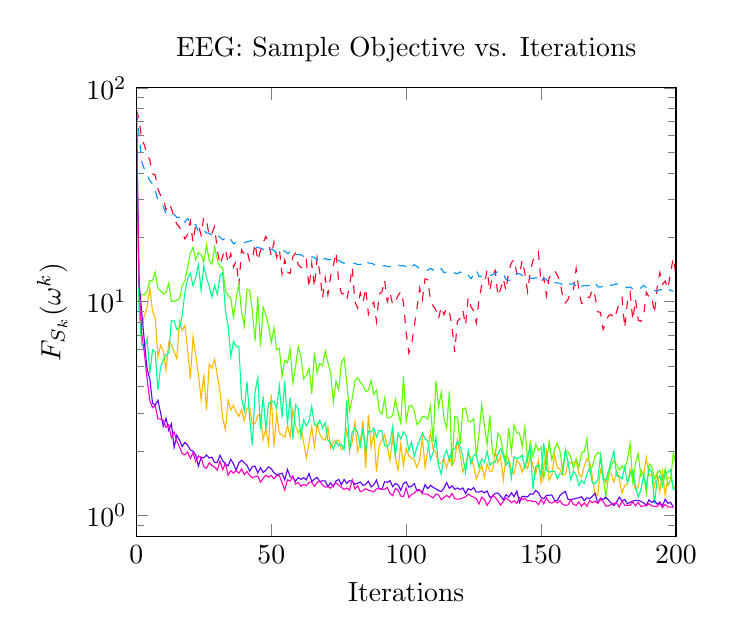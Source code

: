 % This file was created by matplotlib v0.1.0.
% Copyright (c) 2010--2014, Nico Schlömer <nico.schloemer@gmail.com>
% All rights reserved.
% 
% The lastest updates can be retrieved from
% 
% https://github.com/nschloe/matplotlib2tikz
% 
% where you can also submit bug reports and leavecomments.
% 
\begin{tikzpicture}

\definecolor{color1}{rgb}{1,0.728,0}
\definecolor{color0}{rgb}{1,0,0.16}
\definecolor{color3}{rgb}{0,1,0.548}
\definecolor{color2}{rgb}{0.36,1,0}
\definecolor{color5}{rgb}{0.355,0,1}
\definecolor{color4}{rgb}{0,0.562,1}
\definecolor{color6}{rgb}{1,0,0.75}

\begin{axis}[
title={EEG: Sample Objective vs. Iterations},
xlabel={Iterations},
ylabel={$F_{S_k}(\omega^k)$},
xmin=0, xmax=200,
ymin=0.8, ymax=100,
ymode=log,
axis on top
]
\addplot [color0, dashed]
coordinates {
(0,79.04)
(1,71.657)
(2.0,57.209)
(3,54.086)
(4,48.433)
(5,45.99)
(6.0,39.643)
(7,39.116)
(8,33.597)
(9.0,31.409)
(10,30.447)
(11,26.924)
(12,28.73)
(13,27.301)
(14,24.802)
(15,23.066)
(16,22.279)
(17,20.937)
(18,19.68)
(19,20.614)
(20,23.798)
(21,18.938)
(22,22.929)
(23,22.861)
(24,20.463)
(25,24.852)
(26,24.052)
(27,20.265)
(28,20.835)
(29,22.5)
(30,17.466)
(31,14.876)
(32,16.319)
(33,17.676)
(34,15.126)
(35,16.791)
(36,14.497)
(37,15.541)
(38,11.893)
(39,17.474)
(40,16.667)
(41,17.369)
(42,15.402)
(43,15.665)
(44,18.75)
(45,15.545)
(46,17.29)
(47,18.889)
(48,20.194)
(49,18.811)
(50,16.379)
(51,19.029)
(52,16.111)
(53,17.605)
(54,13.447)
(55,15.687)
(56,13.769)
(57,13.538)
(58,16.257)
(59,16.839)
(60,14.893)
(61,14.476)
(62,14.442)
(63,15.595)
(64,11.583)
(65,15.136)
(66,11.692)
(67,16.104)
(68,13.678)
(69,10.387)
(70,12.957)
(71,10.783)
(72,13.172)
(73,14.738)
(74,17.051)
(75,12.361)
(76,10.934)
(77,10.847)
(78,10.158)
(79,11.833)
(80,14.471)
(81,10.006)
(82,9.345)
(83,10.993)
(84,9.936)
(85,11.568)
(86,8.739)
(87,9.481)
(88,9.947)
(89,8.076)
(90,10.854)
(91,11.081)
(92,12.615)
(93,9.997)
(94,11.062)
(95,9.655)
(96,10.019)
(97,10.676)
(98,11.168)
(99,9.91)
(100,7.174)
(101,5.751)
(102,6.265)
(103,7.693)
(104,9.287)
(105,11.558)
(106,10.171)
(107,12.8)
(108,12.649)
(109,10.195)
(110,9.561)
(111,9.154)
(112,8.304)
(113,9.461)
(114,8.691)
(115,9.361)
(116,8.96)
(117,7.642)
(118,5.816)
(119,8.101)
(120,8.37)
(121,9.086)
(122,7.756)
(123,10.495)
(124,9.481)
(125,9.051)
(126,7.97)
(127,10.237)
(128,11.91)
(129,12.052)
(130,14.112)
(131,11.204)
(132,13.375)
(133,14.019)
(134,10.594)
(135,11.466)
(136,12.811)
(137,11.257)
(138,13.98)
(139,15.182)
(140,15.752)
(141,13.467)
(142,13.306)
(143,15.643)
(144,13.584)
(145,11.14)
(146,13.832)
(147,15.613)
(148,16.543)
(149,17.109)
(150,12.284)
(151,12.939)
(152,10.673)
(153,12.99)
(154,13.356)
(155,14.006)
(156,13.292)
(157,12.477)
(158,10.596)
(159,9.868)
(160,10.233)
(161,11.24)
(162,11.345)
(163,14.269)
(164,11.299)
(165,9.818)
(166,9.881)
(167,10.536)
(168,10.461)
(169,11.44)
(170,10.632)
(171,8.964)
(172,8.922)
(173,7.409)
(174,8.011)
(175,8.609)
(176,8.713)
(177,8.316)
(178,8.963)
(179,9.97)
(180,10.437)
(181,7.546)
(182,9.946)
(183,11.018)
(184,8.19)
(185,10.27)
(186,8.192)
(187,8.084)
(188,8.561)
(189,11.064)
(190,10.527)
(191,10.668)
(192,8.794)
(193,11.589)
(194,13.684)
(195,12.062)
(196,12.49)
(197,11.489)
(198,13.724)
(199,16.006)
(200,13.433)
(201,14.766)
(202,11.834)
(203,12.694)
(204,14.563)
(205,12.059)
(206,14.806)
(207,10.72)
(208,11.483)
(209,13.23)
(210,13.136)
(211,14.423)
(212,16.538)
(213,17.042)
(214,15.991)
(215,18.044)
(216,15.049)
(217,12.407)
(218,11.32)
(219,12.239)
(220,11.295)
(221,12.667)
(222,12.273)
(223,12.749)
(224,14.087)
(225,12.993)
(226,11.174)
(227,12.385)
(228,13.797)
(229,13.109)
(230,10.904)
(231,13.54)
(232,15.061)
(233,13.058)
(234,12.701)
(235,14.409)
(236,12.544)
(237,11.891)
(238,12.511)
(239,10.812)
(240,13.367)
(241,16.544)
(242,19.17)
(243,15.305)
(244,15.381)
(245,14.636)
(246,14.18)
(247,15.795)
(248,14.374)
(249,13.981)
(250,13.722)
(251,13.879)
(252,15.593)
(253,11.423)
(254,12.629)
(255,15.484)
(256,15.085)
(257,16.306)
(258,12.334)
(259,13.867)
(260,11.129)
(261,12.802)
(262,11.876)
(263,13.425)
(264,13.344)
(265,14.171)
(266,15.782)
(267,13.556)
(268,13.196)
(269,15.695)
(270,12.908)
(271,8.527)
(272,11.257)
(273,13.015)
(274,13.435)
(275,15.248)
(276,15.017)
(277,13.577)
(278,12.149)
(279,11.339)
(280,11.469)
(281,9.785)
(282,11.353)
(283,12.682)
(284,12.626)
(285,14.162)
(286,16.888)
(287,15.034)
(288,14.626)
(289,15.316)
(290,17.676)
(291,17.551)
(292,17.152)
(293,18.741)
(294,12.408)
(295,15.209)
(296,15.401)
(297,15.179)
(298,13.968)
(299,14.662)
(300,18.388)
(301,14.819)
(302,12.781)
(303,14.088)
(304,13.974)
(305,12.391)
(306,13.05)
(307,11.685)
(308,11.807)
(309,12.617)
(310,11.569)
(311,12.167)
(312,11.392)
(313,10.583)
(314,11.291)
(315,9.712)
(316,8.227)
(317,6.204)
(318,5.896)
(319,8.262)
(320,7.322)
(321,8.251)
(322,8.556)
(323,5.119)
(324,8.235)
(325,7.417)
(326,5.64)
(327,6.043)
(328,8.849)
(329,11.006)
(330,11.294)
(331,11.537)
(332,8.759)
(333,8.665)
(334,10.795)
(335,7.692)
(336,7.803)
(337,7.136)
(338,5.865)
(339,9.294)
(340,12.719)
(341,10.231)
(342,9.881)
(343,10.56)
(344,11.594)
(345,9.459)
(346,8.9)
(347,7.337)
(348,8.01)
(349,10.211)
(350,13.379)
(351,12.086)
(352,13.957)
(353,13.48)
(354,14.916)
(355,16.118)
(356,12.935)
(357,13.665)
(358,15.302)
(359,13.251)
(360,11.928)
(361,12.74)
(362,14.478)
(363,15.988)
(364,12.276)
(365,14.481)
(366,12.158)
(367,13.415)
(368,13.522)
(369,14.375)
(370,17.793)
(371,13.899)
(372,14.867)
(373,15.053)
(374,12.658)
(375,11.51)
(376,11.033)
(377,10.465)
(378,16.597)
(379,14.437)
(380,13.698)
(381,13.444)
(382,12.473)
(383,15.525)
(384,14.233)
(385,13.484)
(386,13.653)
(387,13.747)
(388,18.057)
(389,13.288)
(390,15.336)
(391,15.843)
(392,13.264)
(393,16.113)
(394,15.466)
(395,15.785)
(396,14.036)
(397,14.267)
(398,15.183)
(399,13.641)
(400,14.842)
(401,11.252)
(402,11.677)
(403,9.8)
(404,9.608)
(405,9.904)
(406,11.795)
(407,11.189)
(408,13.219)
(409,13.758)
(410,14.461)
(411,14.036)
(412,12.007)
(413,11.782)
(414,13.121)
(415,13.058)
(416,13.615)
(417,13.729)
(418,14.571)
(419,12.996)
(420,11.913)
(421,12.713)
(422,18.334)
(423,11.177)
(424,12.557)
(425,11.414)
(426,9.829)
(427,11.549)
(428,12.298)
(429,14.428)
(430,11.825)
(431,15.64)
(432,12.781)
(433,14.304)
(434,14.441)
(435,12.125)
(436,10.94)
(437,10.193)
(438,10.252)
(439,8.0)
(440,12.3)
(441,16.557)
(442,11.877)
(443,13.246)
(444,11.901)
(445,12.134)
(446,9.366)
(447,10.353)
(448,8.429)
(449,9.888)
(450,10.561)
(451,13.414)
(452,13.301)
(453,15.228)
(454,14.74)
(455,14.924)
(456,15.196)
(457,13.359)
(458,10.531)
(459,13.829)
(460,16.673)
(461,14.982)
(462,15.047)
(463,15.751)
(464,17.106)
(465,16.933)
(466,13.945)
(467,16.223)
(468,14.869)
(469,13.402)
(470,16.214)
(471,16.339)
(472,13.992)
(473,12.042)
(474,14.444)
(475,16.526)
(476,15.295)
(477,14.917)
(478,15.588)
(479,14.667)
(480,11.856)
(481,15.368)
(482,14.216)
(483,14.916)
(484,14.671)
(485,16.446)
(486,17.733)
(487,15.145)
(488,15.416)
(489,12.504)
(490,11.855)
(491,9.342)
(492,11.039)
(493,14.769)
(494,17.213)
(495,15.919)
(496,14.3)
(497,13.469)
(498,11.597)
(499,12.897)
(500,13.251)
(501,12.451)
(502,10.544)
(503,11.843)
(504,15.309)
(505,13.736)
(506,10.028)
(507,10.039)
(508,11.482)
(509,14.226)
(510,12.476)
(511,10.137)
(512,12.216)
(513,11.802)
(514,14.333)
(515,11.97)
(516,14.071)
(517,11.883)
(518,10.854)
(519,13.27)
(520,12.483)
(521,11.769)
(522,8.845)
(523,11.304)
(524,10.906)
(525,14.11)
(526,13.117)
(527,14.697)
(528,13.771)
(529,14.946)
(530,14.49)
(531,14.951)
(532,14.379)
(533,11.025)
(534,11.498)
(535,13.859)
(536,15.271)
(537,13.433)
(538,14.048)
(539,11.36)
(540,11.145)
(541,13.449)
(542,13.023)
(543,12.794)
(544,12.56)
(545,13.393)
(546,12.774)
(547,14.336)
(548,12.887)
(549,12.732)
(550,12.408)
(551,11.935)
(552,11.589)
(553,8.699)
(554,10.902)
(555,9.719)
(556,10.285)
(557,7.858)
(558,9.402)
(559,8.969)
(560,10.695)
(561,8.787)
(562,10.795)
(563,11.649)
(564,10.583)
(565,9.693)
(566,13.103)
(567,16.713)
(568,16.206)
(569,12.059)
(570,13.045)
(571,11.053)
(572,10.876)
(573,10.134)
(574,14.496)
(575,9.843)
(576,10.066)
(577,9.576)
(578,9.717)
(579,10.27)
(580,12.092)
(581,12.871)
(582,11.932)
(583,11.328)
(584,10.191)
(585,10.335)
(586,13.412)
(587,13.92)
(588,13.081)
(589,11.473)
(590,12.787)
(591,15.53)
(592,15.222)
(593,13.988)
(594,13.622)
(595,11.644)
(596,13.99)
(597,12.252)
(598,12.265)
(599,11.302)
(600,9.212)
(601,10.302)
(602,10.724)
(603,7.468)
(604,5.954)
(605,7.96)
(606,9.07)
(607,9.583)
(608,8.696)
(609,9.792)
(610,8.878)
(611,5.475)
(612,5.994)
(613,5.49)
(614,7.676)
(615,9.887)
(616,11.221)
(617,12.918)
(618,11.959)
(619,12.913)
(620,14.32)
(621,12.251)
(622,11.976)
(623,11.106)
(624,9.644)
(625,9.542)
(626,11.143)
(627,9.244)
(628,8.876)
(629,9.443)
(630,7.574)
(631,8.205)
(632,7.802)
(633,8.556)
(634,8.109)
(635,12.762)
(636,12.45)
(637,11.501)
(638,13.681)
(639,11.388)
(640,10.172)
(641,10.664)
(642,12.338)
(643,11.076)
(644,8.37)
(645,11.314)
(646,9.042)
(647,10.818)
(648,10.552)
(649,13.485)
(650,10.978)
(651,10.868)
(652,14.191)
(653,12.59)
(654,13.8)
(655,13.827)
(656,15.15)
(657,13.516)
(658,12.73)
(659,11.599)
(660,13.85)
(661,13.733)
(662,14.307)
(663,13.966)
(664,12.346)
(665,13.646)
(666,12.764)
(667,12.226)
(668,14.629)
(669,10.855)
(670,15.686)
(671,17.451)
(672,11.314)
(673,14.032)
(674,13.695)
(675,15.945)
(676,13.718)
(677,13.336)
(678,11.515)
(679,12.244)
(680,12.726)
(681,9.831)
(682,10.541)
(683,14.351)
(684,16.888)
(685,14.172)
(686,14.187)
(687,11.71)
(688,12.271)
(689,13.534)
(690,12.509)
(691,13.26)
(692,15.419)
(693,13.709)
(694,13.776)
(695,16.822)
(696,15.595)
(697,13.889)
(698,13.929)
(699,15.261)
(700,15.413)
(701,13.987)
(702,15.447)
(703,13.939)
(704,11.688)
(705,9.8)
(706,9.877)
(707,10.919)
(708,12.412)
(709,9.478)
(710,10.868)
(711,10.071)
(712,12.187)
(713,11.751)
(714,14.133)
(715,13.34)
(716,13.784)
(717,13.197)
(718,7.958)
(719,9.614)
(720,14.168)
(721,11.046)
(722,14.429)
(723,12.854)
(724,13.948)
(725,12.985)
(726,10.206)
(727,16.036)
(728,15.789)
(729,14.311)
(730,16.897)
(731,15.325)
(732,14.466)
(733,12.414)
(734,13.646)
(735,15.593)
(736,15.678)
(737,15.852)
(738,14.552)
(739,15.111)
(740,10.23)
(741,12.422)
(742,14.024)
(743,11.324)
(744,18.037)
(745,15.782)
(746,16.803)
(747,11.112)
(748,12.679)
(749,16.016)
(750,13.976)
(751,15.307)
(752,14.806)
(753,17.682)
(754,14.405)
(755,13.477)
(756,14.317)
(757,13.953)
(758,16.227)
(759,12.103)
(760,12.606)
(761,13.313)
(762,11.98)
(763,14.299)
(764,14.772)
(765,14.45)
(766,14.397)
(767,13.483)
(768,12.785)
(769,14.235)
(770,14.065)
(771,13.687)
(772,12.673)
(773,12.465)
(774,13.042)
(775,12.674)
(776,14.128)
(777,11.997)
(778,13.0)
(779,12.969)
(780,15.486)
(781,15.606)
(782,14.667)
(783,12.958)
(784,10.28)
(785,12.912)
(786,13.561)
(787,11.251)
(788,11.889)
(789,10.257)
(790,10.645)
(791,8.068)
(792,9.58)
(793,12.32)
(794,11.348)
(795,13.398)
(796,11.374)
(797,13.885)
(798,12.183)
(799,13.854)
(800,10.632)
(801,14.21)
(802,12.755)
(803,13.568)
(804,15.396)
(805,14.704)
(806,16.243)
(807,12.96)
(808,12.967)
(809,15.614)
(810,14.245)
(811,13.219)
(812,10.646)
(813,10.528)
(814,13.05)
(815,9.871)
(816,11.458)
(817,12.244)
(818,13.346)
(819,15.522)
(820,14.747)
(821,13.238)
(822,14.928)
(823,14.952)
(824,13.43)
(825,13.228)
(826,12.749)
(827,13.739)
(828,14.799)
(829,13.931)
(830,14.327)
(831,14.416)
(832,15.017)
(833,11.763)
(834,9.823)
(835,12.008)
(836,11.746)
(837,13.744)
(838,17.713)
(839,14.417)
(840,13.811)
(841,13.073)
(842,15.446)
(843,17.983)
(844,13.081)
(845,12.119)
(846,12.647)
(847,11.174)
(848,10.885)
(849,13.692)
(850,11.615)
(851,14.196)
(852,13.815)
(853,12.094)
(854,10.471)
(855,13.34)
(856,13.397)
(857,13.415)
(858,11.023)
(859,10.622)
(860,10.766)
(861,11.7)
(862,13.113)
(863,11.976)
(864,12.424)
(865,12.955)
(866,11.614)
(867,11.159)
(868,11.21)
(869,10.343)
(870,12.187)
(871,12.273)
(872,12.569)
(873,13.307)
(874,14.48)
(875,11.587)
(876,9.262)
(877,12.214)
(878,11.591)
(879,10.852)
(880,11.931)
(881,9.839)
(882,11.833)
(883,10.825)
(884,10.862)
(885,6.04)
(886,10.713)
(887,11.445)
(888,11.314)
(889,11.055)
(890,10.788)
(891,10.261)
(892,11.965)
(893,10.674)
(894,9.484)
(895,11.362)
(896,11.552)
(897,12.324)
(898,8.738)
(899,10.293)
(900,12.423)
(901,12.931)
(902,9.413)
(903,12.051)
(904,12.765)
(905,14.635)
(906,14.835)
(907,10.255)
(908,13.486)
(909,13.271)
(910,14.054)
(911,12.505)
(912,13.413)
(913,15.825)
(914,15.825)
(915,15.628)
(916,14.904)
(917,13.564)
(918,14.146)
(919,12.132)
(920,11.299)
(921,9.974)
(922,13.296)
(923,10.891)
(924,12.48)
(925,11.066)
(926,10.487)
(927,8.893)
(928,11.522)
(929,7.229)
(930,13.477)
(931,12.719)
(932,13.555)
(933,11.841)
(934,14.912)
(935,12.357)
(936,12.272)
(937,11.05)
(938,13.467)
(939,14.782)
(940,11.929)
(941,11.781)
(942,9.256)
(943,10.428)
(944,10.687)
(945,12.881)
(946,12.141)
(947,13.095)
(948,11.44)
(949,12.952)
(950,12.752)
(951,9.789)
(952,10.033)
(953,7.457)
(954,10.754)
(955,9.386)
(956,7.668)
(957,9.345)
(958,7.517)
(959,7.232)
(960,7.668)
(961,8.708)
(962,10.069)
(963,9.833)
(964,10.637)
(965,11.238)
(966,9.203)
(967,8.149)
(968,8.401)
(969,11.905)
(970,9.942)
(971,8.876)
(972,10.721)
(973,8.818)
(974,12.586)
(975,13.219)
(976,12.422)
(977,11.315)
(978,8.012)
(979,7.677)
(980,10.96)
(981,8.435)
(982,7.366)
(983,8.586)
(984,10.972)
(985,12.341)
(986,10.78)
(987,12.617)
(988,13.663)
(989,11.817)
(990,14.242)
(991,13.948)
(992,13.465)
(993,11.945)
(994,14.68)
(995,12.725)
(996,11.847)
(997,10.035)
(998,10.468)
(999,11.649)
(1000,9.708)
(1001,10.846)
(1002,11.755)
(1003,12.875)
(1004,13.48)
(1005,13.735)
(1006,15.638)
(1007,13.784)
(1008,12.148)
(1009,14.24)
(1010,12.186)
(1011,13.488)
(1012,12.516)
(1013,10.79)
(1014,14.391)
(1015,12.807)
(1016,12.618)
(1017,12.782)
(1018,13.311)
(1019,15.051)
(1020,15.077)
(1021,15.333)
(1022,13.875)
(1023,16.037)
(1024,15.257)
(1025,15.3)
(1026,11.526)
(1027,10.265)
(1028,14.377)
(1029,15.577)
(1030,12.8)
(1031,14.697)
(1032,13.984)
(1033,11.228)
(1034,11.283)
(1035,13.198)
(1036,13.84)
(1037,11.726)
(1038,9.147)
(1039,10.71)
(1040,12.077)
(1041,15.315)
(1042,12.773)
(1043,15.538)
(1044,14.629)
(1045,12.062)
(1046,11.645)
(1047,11.241)
(1048,11.471)
(1049,11.325)
(1050,8.648)
(1051,10.147)
(1052,8.942)
(1053,8.829)
(1054,7.338)
(1055,7.992)
(1056,9.074)
(1057,10.197)
(1058,10.374)
(1059,10.898)
(1060,10.592)
(1061,14.335)
(1062,11.951)
(1063,11.848)
(1064,16.594)
(1065,18.442)
(1066,16.416)
(1067,14.296)
(1068,13.358)
(1069,14.157)
(1070,14.892)
(1071,16.735)
(1072,14.872)
(1073,12.035)
(1074,12.475)
(1075,12.909)
(1076,16.461)
(1077,14.595)
(1078,13.506)
(1079,13.883)
(1080,10.855)
(1081,12.618)
(1082,11.229)
(1083,12.642)
(1084,10.956)
(1085,9.269)
(1086,8.21)
(1087,8.057)
(1088,9.512)
(1089,8.854)
(1090,11.255)
(1091,13.792)
(1092,12.033)
(1093,13.046)
(1094,15.429)
(1095,16.133)
(1096,12.868)
(1097,13.678)
(1098,13.12)
(1099,10.322)
(1100,12.763)
(1101,11.073)
(1102,13.15)
(1103,12.843)
(1104,11.869)
(1105,10.878)
(1106,12.782)
(1107,10.852)
(1108,13.503)
(1109,12.198)
(1110,11.816)
(1111,9.299)
(1112,9.727)
(1113,11.227)
(1114,8.096)
(1115,9.879)
(1116,7.551)
(1117,8.315)
(1118,8.945)
(1119,10.304)
(1120,6.519)
(1121,8.73)
(1122,6.825)
(1123,11.724)
(1124,11.983)
(1125,9.364)
(1126,7.247)
(1127,9.313)
(1128,9.67)
(1129,13.003)
(1130,14.131)
(1131,13.045)
(1132,12.562)
(1133,11.986)
(1134,9.24)
(1135,12.191)
(1136,11.757)
(1137,11.87)
(1138,15.785)
(1139,14.653)
(1140,12.541)
(1141,11.444)
(1142,10.741)
(1143,14.384)
(1144,14.483)
(1145,15.199)
(1146,16.876)
(1147,15.857)
(1148,12.432)
(1149,12.19)
(1150,13.689)
(1151,13.936)
(1152,10.799)
(1153,11.734)
(1154,11.595)
(1155,11.624)
(1156,11.528)
(1157,8.827)
(1158,9.702)
(1159,8.697)
(1160,7.694)
(1161,5.494)
(1162,8.625)
(1163,10.378)
(1164,8.234)
(1165,9.216)
(1166,8.987)
(1167,7.199)
(1168,7.86)
(1169,10.167)
(1170,8.361)
(1171,9.539)
(1172,10.747)
(1173,8.934)
(1174,5.849)
(1175,8.129)
(1176,7.714)
(1177,6.768)
(1178,7.856)
(1179,7.459)
(1180,8.293)
(1181,9.426)
(1182,9.242)
(1183,10.279)
(1184,8.61)
(1185,6.338)
(1186,6.45)
(1187,8.078)
(1188,5.567)
(1189,8.891)
(1190,11.081)
(1191,10.471)
(1192,12.573)
(1193,16.341)
(1194,12.323)
(1195,11.46)
(1196,10.961)
(1197,9.963)
(1198,10.35)
(1199,10.84)
(1200,9.036)
(1201,8.544)
(1202,9.23)
(1203,10.084)
(1204,9.518)
(1205,10.102)
(1206,9.655)
(1207,11.173)
(1208,13.62)
(1209,12.592)
(1210,14.896)
(1211,14.588)
(1212,15.281)
(1213,16.569)
(1214,20.078)
(1215,16.952)
(1216,15.251)
(1217,13.875)
(1218,14.074)
(1219,11.454)
(1220,12.187)
(1221,13.228)
(1222,10.994)
(1223,12.808)
(1224,11.074)
(1225,13.171)
(1226,14.0)
(1227,13.692)
(1228,12.078)
(1229,14.507)
(1230,15.424)
(1231,15.848)
(1232,13.962)
(1233,15.528)
(1234,14.188)
(1235,14.377)
(1236,15.747)
(1237,14.43)
(1238,17.483)
(1239,14.683)
(1240,14.733)
(1241,14.308)
(1242,15.872)
(1243,16.285)
(1244,11.485)
(1245,10.854)
(1246,12.739)
(1247,13.328)
(1248,13.346)
(1249,15.694)
(1250,12.802)
(1251,13.125)
(1252,13.419)
(1253,10.198)
(1254,10.051)
(1255,11.649)
(1256,10.495)
(1257,14.047)
(1258,15.735)
(1259,13.494)
(1260,13.097)
(1261,13.766)
(1262,12.298)
(1263,15.78)
(1264,16.675)
(1265,12.297)
(1266,12.605)
(1267,13.076)
(1268,11.857)
(1269,13.38)
(1270,15.745)
(1271,14.906)
(1272,13.567)
(1273,11.72)
(1274,9.473)
(1275,12.402)
(1276,12.083)
(1277,9.577)
(1278,10.774)
(1279,11.866)
(1280,11.526)
(1281,14.597)
(1282,11.688)
(1283,13.175)
(1284,11.231)
(1285,11.159)
(1286,12.24)
(1287,10.519)
(1288,14.056)
(1289,17.785)
(1290,13.794)
(1291,14.481)
(1292,13.119)
(1293,12.405)
(1294,11.802)
(1295,11.671)
(1296,9.906)
(1297,11.56)
(1298,11.767)
(1299,12.796)
(1300,12.483)
(1301,11.381)
(1302,11.237)
(1303,12.25)
(1304,10.233)
(1305,13.541)
(1306,11.386)
(1307,10.338)
(1308,12.832)
(1309,13.143)
(1310,11.379)
(1311,8.944)
(1312,10.824)
(1313,9.924)
(1314,8.496)
(1315,12.856)
(1316,11.117)
(1317,9.315)
(1318,9.646)
(1319,9.384)
(1320,9.941)
(1321,11.754)
(1322,12.932)
(1323,8.233)
(1324,7.86)
(1325,8.014)
(1326,8.67)
(1327,9.146)
(1328,7.18)
(1329,9.634)
(1330,9.833)
(1331,9.226)
(1332,7.802)
(1333,9.336)
(1334,7.886)
(1335,7.182)
(1336,7.624)
(1337,8.106)
(1338,7.379)
(1339,7.811)
(1340,6.008)
(1341,5.172)
(1342,4.62)
(1343,5.654)
(1344,5.068)
(1345,5.71)
(1346,6.54)
(1347,4.635)
(1348,4.849)
(1349,4.39)
(1350,3.874)
(1351,4.794)
(1352,6.401)
(1353,3.934)
(1354,6.401)
(1355,3.551)
(1356,3.355)
(1357,3.068)
(1358,4.601)
(1359,5.044)
(1360,3.333)
(1361,3.995)
(1362,3.852)
(1363,3.618)
(1364,2.996)
(1365,3.143)
(1366,2.296)
(1367,2.673)
(1368,2.179)
(1369,2.64)
(1370,3.513)
(1371,3.712)
(1372,4.137)
(1373,2.507)
(1374,2.777)
(1375,3.493)
(1376,2.925)
(1377,3.503)
(1378,3.953)
(1379,2.299)
(1380,2.768)
(1381,2.11)
(1382,2.339)
(1383,2.151)
(1384,2.803)
(1385,3.196)
(1386,3.32)
(1387,2.743)
(1388,2.347)
(1389,1.89)
(1390,2.715)
(1391,2.725)
(1392,1.684)
(1393,2.364)
(1394,1.895)
(1395,2.132)
(1396,1.929)
(1397,1.635)
(1398,2.759)
(1399,1.542)
(1400,1.795)
(1401,1.632)
(1402,2.452)
(1403,1.303)
(1404,1.429)
(1405,2.792)
(1406,1.747)
(1407,1.662)
(1408,1.642)
(1409,1.579)
(1410,1.407)
(1411,1.27)
(1412,1.189)
(1413,1.675)
(1414,1.053)
(1415,1.398)
(1416,2.003)
(1417,1.628)
(1418,2.118)
(1419,2.581)
(1420,2.028)
(1421,2.04)
(1422,2.113)
(1423,1.936)
(1424,1.613)
(1425,1.531)
(1426,1.419)
(1427,1.697)
(1428,1.989)
(1429,1.551)
(1430,1.527)
(1431,1.976)
(1432,1.799)
(1433,1.703)
(1434,1.114)
(1435,1.306)
(1436,1.689)
(1437,2.037)
(1438,1.09)
(1439,1.188)
(1440,1.804)
(1441,1.79)
(1442,1.318)
(1443,1.435)
(1444,1.231)
(1445,1.821)
(1446,1.851)
(1447,2.168)
(1448,1.708)
(1449,1.239)
(1450,0.828)
(1451,0.945)
(1452,1.076)
(1453,1.074)
(1454,1.477)
(1455,1.994)
(1456,3.506)
(1457,5.159)
(1458,2.67)
(1459,3.265)
(1460,2.953)
(1461,4.406)
(1462,2.81)
(1463,2.462)
(1464,3.213)
(1465,1.522)
(1466,2.006)
(1467,2.771)
(1468,2.215)
(1469,1.387)
(1470,1.856)
(1471,1.704)
(1472,1.548)
(1473,1.526)
(1474,1.946)
(1475,2.531)
(1476,2.404)
(1477,2.371)
(1478,2.015)
(1479,1.295)
(1480,1.815)
(1481,1.437)
(1482,1.699)
(1483,1.459)
(1484,0.936)
(1485,1.319)
(1486,1.087)
(1487,1.226)
(1488,1.303)
(1489,1.179)
(1490,0.808)
(1491,1.178)
(1492,0.975)
(1493,1.221)
(1494,1.161)
(1495,1.542)
(1496,1.292)
(1497,1.226)
(1498,0.93)
(1499,0.852)
(1500,0.842)
(1501,0.923)
(1502,0.964)
(1503,1.252)
(1504,1.538)
(1505,1.653)
(1506,2.121)
(1507,1.441)
(1508,1.494)
(1509,1.621)
(1510,1.422)
(1511,1.418)
(1512,1.74)
(1513,1.507)
(1514,1.411)
(1515,1.137)
(1516,1.243)
(1517,1.037)
(1518,0.902)
(1519,1.187)
(1520,1.103)
(1521,2.134)
(1522,1.786)
(1523,1.783)
(1524,2.79)
(1525,1.899)
(1526,2.288)
(1527,1.484)
(1528,1.657)
(1529,1.501)
(1530,2.024)
(1531,1.816)
(1532,1.353)
(1533,1.342)
(1534,1.017)
(1535,1.105)
(1536,0.998)
(1537,0.983)
(1538,1.313)
(1539,1.457)
(1540,1.043)
(1541,1.744)
(1542,1.458)
(1543,2.136)
(1544,2.273)
(1545,2.566)
(1546,2.218)
(1547,2.195)
(1548,1.887)
(1549,1.375)
(1550,1.583)
(1551,1.707)
(1552,2.172)
(1553,2.582)
(1554,2.772)
(1555,2.954)
(1556,2.859)
(1557,2.692)
(1558,2.481)
(1559,1.197)
(1560,1.102)
(1561,1.91)
(1562,2.537)
(1563,3.178)
(1564,2.979)
(1565,2.357)
(1566,2.006)
(1567,3.522)
(1568,3.381)
(1569,4.197)
(1570,3.476)
(1571,3.065)
(1572,3.233)
(1573,4.522)
(1574,2.789)
(1575,2.304)
(1576,2.557)
(1577,4.257)
(1578,3.306)
(1579,3.15)
(1580,2.972)
(1581,1.828)
(1582,2.524)
(1583,2.481)
(1584,1.324)
(1585,1.277)
(1586,1.412)
(1587,1.453)
(1588,1.173)
(1589,1.261)
(1590,1.07)
(1591,1.263)
(1592,1.653)
(1593,1.397)
(1594,1.21)
(1595,1.329)
(1596,1.432)
(1597,1.394)
(1598,1.124)
(1599,1.058)
(1600,1.096)
(1601,1.346)
(1602,1.454)
(1603,1.298)
(1604,2.078)
(1605,1.205)
(1606,1.293)
(1607,0.925)
(1608,0.935)
(1609,1.801)
(1610,1.827)
(1611,2.047)
(1612,1.985)
(1613,1.167)
(1614,1.494)
(1615,1.312)
(1616,1.84)
(1617,1.283)
(1618,1.134)
(1619,1.306)
(1620,1.131)
(1621,1.879)
(1622,1.383)
(1623,0.88)
(1624,1.172)
(1625,0.955)
(1626,1.182)
(1627,1.606)
(1628,1.442)
(1629,1.104)
(1630,1.967)
(1631,1.563)
(1632,1.438)
(1633,1.772)
(1634,1.48)
(1635,1.585)
(1636,1.397)
(1637,1.362)
(1638,1.144)
(1639,1.274)
(1640,1.776)
(1641,1.746)
(1642,1.61)
(1643,1.476)
(1644,1.739)
(1645,1.047)
(1646,1.392)
(1647,1.733)
(1648,1.506)
(1649,2.03)
(1650,1.474)
(1651,2.576)
(1652,1.564)
(1653,1.133)
(1654,1.479)
(1655,1.893)
(1656,1.081)
(1657,1.696)
(1658,1.179)
(1659,1.711)
(1660,2.132)
(1661,1.764)
(1662,1.114)
(1663,0.81)
(1664,1.463)
(1665,1.741)
(1666,1.538)
(1667,0.955)
(1668,0.867)
(1669,1.095)
(1670,1.467)
(1671,1.304)
(1672,1.519)
(1673,1.072)
(1674,0.87)
(1675,1.213)
(1676,0.927)
(1677,1.657)
(1678,1.555)
(1679,1.369)
(1680,1.485)
(1681,1.483)
(1682,0.861)
(1683,1.335)
(1684,0.991)
(1685,1.343)
(1686,1.391)
(1687,2.011)
(1688,1.889)
(1689,1.394)
(1690,1.935)
(1691,2.232)
(1692,1.332)
(1693,1.804)
(1694,1.367)
(1695,1.43)
(1696,1.725)
(1697,2.304)
(1698,1.069)
(1699,1.022)
(1700,1.148)
(1701,2.152)
(1702,2.259)
(1703,1.898)
(1704,1.775)
(1705,1.777)
(1706,1.444)
(1707,1.199)
(1708,1.774)
(1709,2.014)
(1710,2.443)
(1711,1.558)
(1712,1.444)
(1713,1.652)
(1714,1.794)
(1715,1.527)
(1716,1.189)
(1717,1.498)
(1718,1.557)
(1719,1.448)
(1720,1.441)
(1721,1.495)
(1722,1.518)
(1723,1.393)
(1724,2.49)
(1725,2.221)
(1726,2.411)
(1727,4.04)
(1728,5.825)
(1729,5.49)
(1730,2.695)
(1731,3.897)
(1732,2.907)
(1733,2.799)
(1734,3.013)
(1735,2.163)
(1736,2.303)
(1737,1.151)
(1738,1.681)
(1739,1.879)
(1740,2.301)
(1741,1.591)
(1742,1.498)
(1743,3.246)
(1744,1.787)
(1745,1.837)
(1746,1.31)
(1747,1.092)
(1748,1.709)
(1749,1.62)
(1750,2.066)
(1751,2.032)
(1752,2.694)
(1753,2.224)
(1754,1.987)
(1755,1.858)
(1756,1.755)
(1757,2.157)
(1758,2.033)
(1759,2.549)
(1760,2.438)
(1761,3.805)
(1762,3.799)
(1763,3.243)
(1764,3.426)
(1765,3.485)
(1766,3.009)
(1767,2.071)
(1768,2.187)
(1769,2.957)
(1770,2.142)
(1771,1.299)
(1772,1.751)
(1773,2.525)
(1774,4.239)
(1775,2.423)
(1776,1.297)
(1777,2.555)
(1778,2.369)
(1779,2.687)
(1780,1.562)
(1781,3.148)
(1782,2.501)
(1783,1.898)
(1784,2.06)
(1785,2.955)
(1786,1.678)
(1787,1.657)
(1788,1.792)
(1789,1.888)
(1790,2.7)
(1791,3.603)
(1792,1.908)
(1793,2.073)
(1794,2.562)
(1795,3.093)
(1796,2.723)
(1797,3.337)
(1798,4.269)
(1799,5.628)
(1800,3.828)
(1801,2.304)
(1802,2.848)
(1803,2.077)
(1804,2.032)
(1805,1.373)
(1806,1.702)
(1807,1.373)
(1808,1.513)
(1809,1.187)
(1810,1.398)
(1811,1.64)
(1812,1.892)
(1813,1.557)
(1814,1.551)
(1815,1.308)
(1816,1.39)
(1817,1.389)
(1818,1.296)
(1819,1.334)
(1820,1.777)
(1821,2.803)
(1822,1.517)
(1823,1.561)
(1824,2.538)
(1825,1.484)
(1826,1.481)
(1827,2.051)
(1828,2.533)
(1829,3.053)
(1830,2.251)
(1831,1.917)
(1832,1.61)
(1833,1.7)
(1834,1.72)
(1835,2.065)
(1836,1.297)
(1837,1.245)
(1838,1.451)
(1839,2.351)
(1840,1.875)
(1841,1.087)
(1842,1.164)
(1843,1.124)
(1844,0.939)
(1845,1.241)
(1846,1.575)
(1847,1.186)
(1848,1.108)
(1849,1.537)
(1850,1.414)
(1851,1.107)
(1852,0.874)
(1853,0.934)
(1854,1.216)
(1855,0.973)
(1856,0.887)
(1857,1.445)
(1858,1.977)
(1859,2.297)
(1860,1.795)
(1861,1.821)
(1862,2.356)
(1863,2.2)
(1864,1.475)
(1865,1.016)
(1866,1.251)
(1867,1.113)
(1868,1.397)
(1869,1.371)
(1870,1.201)
(1871,1.39)
(1872,1.403)
(1873,1.512)
(1874,1.086)
(1875,1.405)
(1876,1.299)
(1877,1.231)
(1878,1.089)
(1879,1.312)
(1880,1.392)
(1881,1.449)
(1882,1.308)
(1883,1.725)
(1884,1.422)
(1885,2.511)
(1886,2.664)
(1887,3.007)
(1888,1.406)
(1889,2.81)
(1890,2.062)
(1891,1.192)
(1892,1.774)
(1893,2.063)
(1894,1.838)
(1895,1.641)
(1896,2.24)
(1897,2.367)
(1898,2.885)
(1899,1.597)
(1900,2.191)
(1901,2.501)
(1902,2.957)
(1903,2.379)
(1904,2.606)
(1905,3.491)
(1906,2.883)
(1907,3.427)
(1908,2.563)
(1909,1.784)
(1910,2.033)
(1911,2.074)
(1912,2.008)
(1913,1.996)
(1914,1.416)
(1915,2.128)
(1916,1.289)
(1917,1.24)
(1918,2.263)
(1919,2.186)
(1920,1.323)
(1921,2.23)
(1922,2.018)
(1923,1.44)
(1924,1.374)
(1925,1.511)
(1926,1.16)
(1927,1.186)
(1928,1.042)
(1929,1.463)
(1930,1.491)
(1931,2.257)
(1932,2.869)
(1933,2.281)
(1934,1.55)
(1935,1.061)
(1936,0.944)
(1937,0.965)
(1938,1.304)
(1939,1.203)
(1940,1.003)
(1941,1.032)
(1942,1.216)
(1943,1.067)
(1944,1.78)
(1945,2.296)
(1946,2.414)
(1947,1.802)
(1948,1.797)
(1949,1.431)
(1950,1.692)
(1951,1.942)
(1952,2.285)
(1953,1.642)
(1954,2.273)
(1955,1.463)
(1956,1.834)
(1957,1.387)
(1958,1.809)
(1959,1.965)
(1960,2.088)
(1961,1.277)
(1962,1.5)
(1963,1.815)
(1964,2.239)
(1965,2.136)
(1966,3.676)
(1967,4.787)
(1968,4.286)
(1969,5.639)
(1970,6.014)
(1971,5.156)
(1972,5.507)
(1973,5.886)
(1974,5.414)
(1975,5.083)
(1976,5.016)
(1977,4.745)
(1978,4.873)
(1979,3.85)
(1980,3.477)
(1981,3.572)
(1982,3.35)
(1983,2.463)
(1984,2.255)
(1985,1.064)
(1986,1.681)
(1987,2.464)
(1988,2.462)
(1989,3.16)
(1990,4.595)
(1991,3.746)
(1992,5.016)
(1993,2.31)
(1994,2.812)
(1995,2.305)
(1996,2.545)
(1997,2.038)
(1998,1.644)
(1999,1.22)

};
\addplot [color1]
coordinates {
(0,79.712)
(1,9.89)
(2.0,7.806)
(3,8.604)
(4,9.439)
(5,11.617)
(6.0,8.978)
(7,8.399)
(8,5.513)
(9.0,6.256)
(10,5.87)
(11,4.787)
(12,6.472)
(13,6.312)
(14,5.831)
(15,5.413)
(16,8.12)
(17,7.334)
(18,7.763)
(19,6.034)
(20,4.351)
(21,6.848)
(22,5.637)
(23,4.585)
(24,3.482)
(25,4.561)
(26,3.101)
(27,5.103)
(28,4.888)
(29,5.371)
(30,4.539)
(31,3.819)
(32,2.86)
(33,2.517)
(34,3.47)
(35,3.118)
(36,3.281)
(37,3.048)
(38,2.908)
(39,3.129)
(40,2.774)
(41,3.171)
(42,3.191)
(43,2.678)
(44,2.69)
(45,2.94)
(46,2.954)
(47,2.26)
(48,2.554)
(49,2.145)
(50,3.686)
(51,2.099)
(52,2.992)
(53,2.419)
(54,2.385)
(55,2.321)
(56,2.646)
(57,2.324)
(58,3.125)
(59,2.632)
(60,2.43)
(61,2.564)
(62,2.192)
(63,1.851)
(64,2.178)
(65,2.595)
(66,2.094)
(67,2.696)
(68,2.394)
(69,2.287)
(70,2.254)
(71,2.597)
(72,2.069)
(73,2.198)
(74,2.236)
(75,2.255)
(76,2.037)
(77,2.093)
(78,2.533)
(79,2.02)
(80,2.201)
(81,2.735)
(82,1.995)
(83,2.207)
(84,2.782)
(85,1.668)
(86,2.96)
(87,2.078)
(88,2.443)
(89,1.599)
(90,2.111)
(91,2.255)
(92,2.385)
(93,2.116)
(94,1.8)
(95,2.34)
(96,1.871)
(97,1.634)
(98,2.168)
(99,1.719)
(100,2.056)
(101,1.903)
(102,1.851)
(103,1.822)
(104,1.679)
(105,1.816)
(106,2.313)
(107,1.683)
(108,2.023)
(109,2.455)
(110,2.043)
(111,1.971)
(112,1.738)
(113,1.763)
(114,1.831)
(115,1.665)
(116,1.88)
(117,1.714)
(118,1.814)
(119,2.256)
(120,1.94)
(121,1.599)
(122,1.735)
(123,1.929)
(124,1.874)
(125,1.71)
(126,1.484)
(127,1.595)
(128,1.726)
(129,1.502)
(130,1.745)
(131,1.608)
(132,1.617)
(133,2.014)
(134,1.763)
(135,1.899)
(136,1.463)
(137,1.917)
(138,1.843)
(139,1.64)
(140,1.566)
(141,1.812)
(142,1.75)
(143,1.593)
(144,1.733)
(145,1.658)
(146,1.895)
(147,1.702)
(148,1.56)
(149,1.812)
(150,1.421)
(151,1.676)
(152,1.989)
(153,1.463)
(154,1.55)
(155,1.922)
(156,1.677)
(157,1.65)
(158,1.545)
(159,1.559)
(160,1.777)
(161,1.76)
(162,1.763)
(163,1.798)
(164,1.568)
(165,1.517)
(166,1.7)
(167,1.842)
(168,1.779)
(169,1.515)
(170,1.257)
(171,1.241)
(172,1.64)
(173,1.523)
(174,1.413)
(175,1.591)
(176,1.562)
(177,1.435)
(178,1.623)
(179,1.481)
(180,1.271)
(181,1.377)
(182,1.404)
(183,1.646)
(184,1.465)
(185,1.321)
(186,1.36)
(187,1.637)
(188,1.553)
(189,1.864)
(190,1.538)
(191,1.561)
(192,1.355)
(193,1.587)
(194,1.292)
(195,1.603)
(196,1.247)
(197,1.501)
(198,1.507)
(199,1.355)
(200,1.369)
(201,1.292)
(202,1.514)
(203,1.507)
(204,1.662)
(205,1.343)
(206,1.471)
(207,1.406)
(208,1.584)
(209,1.314)
(210,1.303)
(211,1.801)
(212,1.299)
(213,1.443)
(214,1.546)
(215,1.234)
(216,1.409)
(217,1.217)
(218,1.367)
(219,1.447)
(220,1.191)
(221,1.476)
(222,1.393)
(223,1.324)
(224,1.336)
(225,1.438)
(226,1.278)
(227,1.289)
(228,1.466)
(229,1.567)
(230,1.235)
(231,1.362)
(232,1.507)
(233,1.525)
(234,1.353)
(235,1.492)
(236,1.547)
(237,1.199)
(238,1.47)
(239,1.318)
(240,1.22)
(241,1.281)
(242,1.162)
(243,1.169)
(244,1.531)
(245,1.37)
(246,1.397)
(247,1.454)
(248,1.078)
(249,1.482)
(250,1.613)
(251,1.379)
(252,1.192)
(253,1.729)
(254,1.196)
(255,1.265)
(256,1.381)
(257,1.193)
(258,1.254)
(259,1.528)
(260,1.32)
(261,1.443)
(262,1.513)
(263,1.338)
(264,1.394)
(265,1.451)
(266,1.205)
(267,1.261)
(268,1.446)
(269,1.361)
(270,1.429)
(271,1.464)
(272,1.305)
(273,1.141)
(274,1.241)
(275,1.115)
(276,1.526)
(277,1.185)
(278,1.346)
(279,1.241)
(280,1.538)
(281,1.186)
(282,1.187)
(283,1.158)
(284,1.482)
(285,1.237)
(286,1.211)
(287,1.218)
(288,1.358)
(289,1.139)
(290,1.243)
(291,1.258)
(292,1.258)
(293,1.414)
(294,1.159)
(295,1.307)
(296,1.344)
(297,1.18)
(298,1.192)
(299,1.36)
(300,1.321)
(301,1.206)
(302,1.339)
(303,1.48)
(304,1.47)
(305,1.246)
(306,1.478)
(307,1.262)
(308,1.288)
(309,1.251)
(310,1.328)
(311,1.349)
(312,1.348)
(313,1.227)
(314,1.35)
(315,1.173)
(316,1.448)
(317,1.154)
(318,1.354)
(319,1.305)
(320,1.276)
(321,1.336)
(322,1.443)
(323,1.258)
(324,1.253)
(325,1.575)
(326,1.151)
(327,1.404)
(328,1.349)
(329,1.279)
(330,1.444)
(331,1.273)
(332,1.417)
(333,1.193)
(334,1.285)
(335,1.352)
(336,1.234)
(337,1.228)
(338,1.207)
(339,1.207)
(340,1.114)
(341,1.13)
(342,1.295)
(343,1.091)
(344,1.224)
(345,1.258)
(346,1.209)
(347,1.183)
(348,1.104)
(349,1.128)
(350,1.135)
(351,1.042)
(352,1.141)
(353,1.149)
(354,1.215)
(355,1.11)
(356,1.162)
(357,1.148)
(358,1.486)
(359,1.668)
(360,1.312)
(361,1.3)
(362,1.027)
(363,1.143)
(364,1.126)
(365,1.341)
(366,1.133)
(367,1.346)
(368,1.076)
(369,1.316)
(370,1.308)
(371,1.246)
(372,1.331)
(373,1.102)
(374,1.347)
(375,1.077)
(376,1.287)
(377,1.147)
(378,1.157)
(379,1.411)
(380,1.2)
(381,1.235)
(382,1.093)
(383,0.991)
(384,1.097)
(385,1.21)
(386,1.238)
(387,1.142)
(388,1.052)
(389,1.131)
(390,1.135)
(391,1.23)
(392,1.248)
(393,1.115)
(394,1.119)
(395,1.112)
(396,1.318)
(397,1.026)
(398,1.333)
(399,1.353)
(400,1.107)
(401,1.082)
(402,1.177)
(403,1.214)
(404,1.144)
(405,1.201)
(406,0.99)
(407,1.158)
(408,1.247)
(409,1.14)
(410,1.142)
(411,1.116)
(412,1.198)
(413,1.067)
(414,1.156)
(415,1.246)
(416,1.204)
(417,1.134)
(418,1.041)
(419,1.218)
(420,1.148)
(421,1.238)
(422,1.045)
(423,1.261)
(424,1.222)
(425,1.312)
(426,1.163)
(427,1.098)
(428,1.08)
(429,1.112)
(430,1.21)
(431,1.207)
(432,1.095)
(433,1.192)
(434,1.088)
(435,1.222)
(436,1.046)
(437,1.208)
(438,1.154)
(439,1.239)
(440,1.176)
(441,1.048)
(442,1.018)
(443,1.119)
(444,1.332)
(445,0.995)
(446,1.098)
(447,1.19)
(448,1.148)
(449,1.26)
(450,1.243)
(451,1.265)
(452,1.126)
(453,1.284)
(454,1.387)
(455,1.065)
(456,1.195)
(457,1.157)
(458,1.064)
(459,1.141)
(460,1.126)
(461,1.011)
(462,1.113)
(463,1.12)
(464,1.19)
(465,1.119)
(466,1.131)
(467,1.171)
(468,1.076)
(469,1.207)
(470,1.098)
(471,1.26)
(472,1.147)
(473,1.278)
(474,1.129)
(475,1.163)
(476,1.36)
(477,1.135)
(478,1.227)
(479,1.103)
(480,1.108)
(481,1.18)
(482,1.127)
(483,1.037)
(484,1.284)
(485,1.135)
(486,1.062)
(487,1.254)
(488,1.083)
(489,1.136)
(490,1.143)
(491,1.166)
(492,0.994)
(493,1.178)
(494,1.152)
(495,1.059)
(496,1.236)
(497,1.315)
(498,1.269)
(499,1.068)
(500,1.186)
(501,1.111)
(502,1.212)
(503,1.127)
(504,1.186)
(505,1.235)
(506,1.086)
(507,1.24)
(508,1.064)
(509,1.109)
(510,1.054)
(511,1.167)
(512,1.074)
(513,1.177)
(514,1.047)
(515,1.169)
(516,1.212)
(517,1.102)
(518,1.308)
(519,1.144)
(520,1.171)
(521,1.185)
(522,1.174)
(523,1.16)
(524,1.138)
(525,1.042)
(526,1.089)
(527,1.153)
(528,1.073)
(529,1.147)
(530,1.316)
(531,1.146)
(532,1.186)
(533,1.076)
(534,1.155)
(535,1.103)
(536,1.276)
(537,1.171)
(538,1.117)
(539,1.096)
(540,1.194)
(541,0.975)
(542,1.038)
(543,1.229)
(544,0.996)
(545,1.198)
(546,0.931)
(547,1.177)
(548,1.206)
(549,1.202)
(550,1.264)
(551,1.038)
(552,1.131)
(553,1.04)
(554,1.21)
(555,1.286)
(556,1.104)
(557,1.108)
(558,1.127)
(559,1.241)
(560,1.028)
(561,1.159)
(562,1.141)
(563,1.111)
(564,1.063)
(565,0.997)
(566,1.029)
(567,1.101)
(568,1.008)
(569,1.056)
(570,1.065)
(571,0.957)
(572,1.304)
(573,1.017)
(574,0.99)
(575,1.156)
(576,1.077)
(577,1.168)
(578,1.055)
(579,0.912)
(580,1.172)
(581,0.992)
(582,1.081)
(583,1.067)
(584,1.288)
(585,1.249)
(586,1.185)
(587,1.191)
(588,1.232)
(589,1.409)
(590,1.026)
(591,1.034)
(592,1.154)
(593,1.058)
(594,1.249)
(595,1.258)
(596,1.12)
(597,1.195)
(598,1.165)
(599,1.143)
(600,1.222)
(601,1.071)
(602,1.087)
(603,0.994)
(604,1.029)
(605,1.131)
(606,0.975)
(607,1.021)
(608,1.001)
(609,1.086)
(610,1.272)
(611,1.142)
(612,1.106)
(613,1.028)
(614,1.135)
(615,1.082)
(616,1.246)
(617,1.118)
(618,1.218)
(619,1.056)
(620,1.462)
(621,1.278)
(622,1.014)
(623,0.963)
(624,1.069)
(625,1.057)
(626,1.04)
(627,1.087)
(628,1.109)
(629,1.216)
(630,1.111)
(631,1.25)
(632,1.298)
(633,1.101)
(634,1.121)
(635,1.123)
(636,1.22)
(637,1.16)
(638,1.089)
(639,1.185)
(640,1.258)
(641,1.089)
(642,1.184)
(643,1.061)
(644,1.02)
(645,1.361)
(646,1.069)
(647,1.077)
(648,1.129)
(649,1.142)
(650,1.118)
(651,1.253)
(652,1.069)
(653,1.045)
(654,1.377)
(655,1.047)
(656,1.044)
(657,1.146)
(658,1.063)
(659,1.237)
(660,1.15)
(661,1.09)
(662,1.296)
(663,1.059)
(664,1.128)
(665,1.25)
(666,1.18)
(667,1.013)
(668,1.026)
(669,1.129)
(670,1.103)
(671,1.167)
(672,1.09)
(673,0.997)
(674,1.192)
(675,1.032)
(676,1.081)
(677,1.059)
(678,1.119)
(679,1.118)
(680,1.122)
(681,1.089)
(682,1.183)
(683,1.016)
(684,1.143)
(685,1.042)
(686,0.985)
(687,1.158)
(688,1.09)
(689,0.999)
(690,1.15)
(691,0.953)
(692,1.049)
(693,1.11)
(694,1.088)
(695,1.216)
(696,1.06)
(697,1.196)
(698,1.171)
(699,1.161)
(700,1.033)
(701,1.043)
(702,1.101)
(703,1.076)
(704,1.052)
(705,1.086)
(706,1.068)
(707,1.114)
(708,1.021)
(709,1.063)
(710,1.072)
(711,1.172)
(712,1.328)
(713,1.26)
(714,1.185)
(715,1.105)
(716,1.04)
(717,1.068)
(718,1.079)
(719,1.059)
(720,1.211)
(721,1.079)
(722,1.142)
(723,1.102)
(724,1.103)
(725,1.193)
(726,1.246)
(727,1.094)
(728,1.017)
(729,1.203)
(730,1.095)
(731,1.158)
(732,1.008)
(733,1.253)
(734,1.11)
(735,1.141)
(736,1.1)
(737,0.992)
(738,1.073)
(739,1.032)
(740,1.182)
(741,1.117)
(742,1.065)
(743,1.095)
(744,1.05)
(745,1.025)
(746,1.025)
(747,1.105)
(748,1.134)
(749,1.081)
(750,1.063)
(751,1.113)
(752,1.085)
(753,0.948)
(754,1.088)
(755,1.158)
(756,1.051)
(757,1.231)
(758,1.117)
(759,1.285)
(760,1.123)
(761,1.026)
(762,1.196)
(763,0.97)
(764,1.112)
(765,1.11)
(766,1.152)
(767,1.083)
(768,1.187)
(769,1.161)
(770,1.011)
(771,1.015)
(772,1.074)
(773,1.019)
(774,1.14)
(775,1.219)
(776,1.03)
(777,1.079)
(778,1.128)
(779,1.163)
(780,1.134)
(781,1.201)
(782,1.206)
(783,1.411)
(784,1.166)
(785,1.006)
(786,1.143)
(787,1.063)
(788,1.184)
(789,1.253)
(790,0.998)
(791,1.13)
(792,1.104)
(793,1.043)
(794,1.205)
(795,1.195)
(796,1.04)
(797,1.029)
(798,1.129)
(799,1.169)
(800,1.048)
(801,1.071)
(802,1.092)
(803,1.2)
(804,1.122)
(805,1.102)
(806,1.109)
(807,1.055)
(808,1.09)
(809,1.018)
(810,1.076)
(811,1.117)
(812,1.08)
(813,1.022)
(814,1.018)
(815,1.006)
(816,1.176)
(817,1.196)
(818,1.042)
(819,1.079)
(820,0.983)
(821,1.102)
(822,1.146)
(823,1.189)
(824,1.103)
(825,1.023)
(826,1.122)
(827,1.196)
(828,1.283)
(829,1.036)
(830,1.19)
(831,1.034)
(832,1.055)
(833,1.037)
(834,1.068)
(835,1.096)
(836,1.121)
(837,1.163)
(838,1.17)
(839,1.126)
(840,1.163)
(841,1.295)
(842,1.082)
(843,1.087)
(844,1.212)
(845,1.065)
(846,1.241)
(847,0.996)
(848,1.19)
(849,1.092)
(850,1.031)
(851,1.133)
(852,0.954)
(853,1.122)
(854,1.042)
(855,0.992)
(856,1.122)
(857,1.155)
(858,1.124)
(859,1.196)
(860,1.004)
(861,1.085)
(862,1.081)
(863,1.05)
(864,1.018)
(865,1.057)
(866,1.078)
(867,1.111)
(868,0.978)
(869,0.959)
(870,1.009)
(871,1.03)
(872,1.053)
(873,1.057)
(874,1.146)
(875,1.034)
(876,1.098)
(877,1.028)
(878,1.107)
(879,1.181)
(880,1.107)
(881,1.121)
(882,1.048)
(883,1.263)
(884,1.073)
(885,1.171)
(886,0.982)
(887,1.178)
(888,1.064)
(889,1.074)
(890,1.309)
(891,1.143)
(892,1.113)
(893,0.937)
(894,1.049)
(895,1.178)
(896,1.169)
(897,1.067)
(898,1.177)
(899,1.064)
(900,1.158)
(901,1.066)
(902,1.11)
(903,1.072)
(904,1.039)
(905,1.32)
(906,1.122)
(907,1.353)
(908,1.052)
(909,1.059)
(910,1.041)
(911,1.399)
(912,1.044)
(913,1.015)
(914,1.056)
(915,0.941)
(916,1.004)
(917,1.157)
(918,1.024)
(919,1.096)
(920,1.078)
(921,1.146)
(922,1.08)
(923,1.197)
(924,1.203)
(925,1.156)
(926,1.118)
(927,1.057)
(928,1.016)
(929,1.141)
(930,1.106)
(931,0.991)
(932,1.061)
(933,0.995)
(934,1.045)
(935,1.519)
(936,0.962)
(937,1.027)
(938,1.12)
(939,1.008)
(940,1.02)
(941,1.121)
(942,1.031)
(943,1.124)
(944,1.349)
(945,1.01)
(946,1.015)
(947,1.092)
(948,1.018)
(949,1.157)
(950,1.208)
(951,1.021)
(952,1.07)
(953,1.107)
(954,1.147)
(955,1.01)
(956,1.041)
(957,1.147)
(958,1.1)
(959,1.2)
(960,1.142)
(961,1.047)
(962,1.06)
(963,1.237)
(964,1.075)
(965,1.01)
(966,1.196)
(967,1.008)
(968,1.096)
(969,1.014)
(970,1.262)
(971,1.032)
(972,1.008)
(973,1.055)
(974,1.325)
(975,1.088)
(976,1.054)
(977,1.061)
(978,1.065)
(979,1.071)
(980,0.992)
(981,1.13)
(982,1.075)
(983,0.984)
(984,1.032)
(985,1.044)
(986,1.073)
(987,1.246)
(988,0.99)
(989,1.052)
(990,1.239)
(991,1.15)
(992,1.095)
(993,1.064)
(994,1.033)
(995,0.92)
(996,1.046)
(997,1.126)
(998,1.055)
(999,1.132)
(1000,1.098)
(1001,1.086)
(1002,1.168)
(1003,1.025)
(1004,1.262)
(1005,1.127)
(1006,1.082)
(1007,1.042)
(1008,1.04)
(1009,0.946)
(1010,1.029)
(1011,0.937)
(1012,1.107)
(1013,1.023)
(1014,0.993)
(1015,1.014)
(1016,1.273)
(1017,1.021)
(1018,0.926)
(1019,1.015)
(1020,0.949)
(1021,1.059)
(1022,1.017)
(1023,1.017)
(1024,1.03)
(1025,0.978)
(1026,1.007)
(1027,0.996)
(1028,1.096)
(1029,0.959)
(1030,1.049)
(1031,1.378)
(1032,1.052)
(1033,1.204)
(1034,1.073)
(1035,1.008)
(1036,1.036)
(1037,1.201)
(1038,1.282)
(1039,1.053)
(1040,1.003)
(1041,1.028)
(1042,1.186)
(1043,1.158)
(1044,1.209)
(1045,1.16)
(1046,1.085)
(1047,1.053)
(1048,1.133)
(1049,1.044)
(1050,1.246)
(1051,1.109)
(1052,1.189)
(1053,1.033)
(1054,1.049)
(1055,0.974)
(1056,1.01)
(1057,1.03)
(1058,1.316)
(1059,1.074)
(1060,1.041)
(1061,1.031)
(1062,1.028)
(1063,1.07)
(1064,0.997)
(1065,1.095)
(1066,1.321)
(1067,1.265)
(1068,1.01)
(1069,0.975)
(1070,1.082)
(1071,1.227)
(1072,0.995)
(1073,0.952)
(1074,1.042)
(1075,1.036)
(1076,1.022)
(1077,1.094)
(1078,1.079)
(1079,1.041)
(1080,1.135)
(1081,0.996)
(1082,1.077)
(1083,1.025)
(1084,1.074)
(1085,0.995)
(1086,1.003)
(1087,0.955)
(1088,1.127)
(1089,1.109)
(1090,1.03)
(1091,1.025)
(1092,1.153)
(1093,1.085)
(1094,1.021)
(1095,1.125)
(1096,1.032)
(1097,1.092)
(1098,1.223)
(1099,1.016)
(1100,1.06)
(1101,1.065)
(1102,0.997)
(1103,1.126)
(1104,1.026)
(1105,1.12)
(1106,1.018)
(1107,1.196)
(1108,1.005)
(1109,1.071)
(1110,0.966)
(1111,1.195)
(1112,1.145)
(1113,1.063)
(1114,1.129)
(1115,1.098)
(1116,1.055)
(1117,1.18)
(1118,1.129)
(1119,1.043)
(1120,1.073)
(1121,1.081)
(1122,1.088)
(1123,1.139)
(1124,1.008)
(1125,1.015)
(1126,1.002)
(1127,1.185)
(1128,1.171)
(1129,1.09)
(1130,0.975)
(1131,1.042)
(1132,0.967)
(1133,1.008)
(1134,1.071)
(1135,0.974)
(1136,1.034)
(1137,0.995)
(1138,1.02)
(1139,1.027)
(1140,1.016)
(1141,1.002)
(1142,1.096)
(1143,1.093)
(1144,1.041)
(1145,1.032)
(1146,1.006)
(1147,1.04)
(1148,1.142)
(1149,0.919)
(1150,0.944)
(1151,1.04)
(1152,1.068)
(1153,1.019)
(1154,1.013)
(1155,1.032)
(1156,1.046)
(1157,1.276)
(1158,1.001)
(1159,1.032)
(1160,1.071)
(1161,1.059)
(1162,1.009)
(1163,1.108)
(1164,1.119)
(1165,0.814)
(1166,1.085)
(1167,0.99)
(1168,1.011)
(1169,1.068)
(1170,0.931)
(1171,1.263)
(1172,1.01)
(1173,0.981)
(1174,1.078)
(1175,1.039)
(1176,1.111)
(1177,1.039)
(1178,1.068)
(1179,0.981)
(1180,0.899)
(1181,1.048)
(1182,1.187)
(1183,1.031)
(1184,1.095)
(1185,0.985)
(1186,1.01)
(1187,1.174)
(1188,0.947)
(1189,1.003)
(1190,1.121)
(1191,1.088)
(1192,1.017)
(1193,1.014)
(1194,1.139)
(1195,1.079)
(1196,0.98)
(1197,1.033)
(1198,1.037)
(1199,1.227)
(1200,0.987)
(1201,1.033)
(1202,1.068)
(1203,0.929)
(1204,1.019)
(1205,0.997)
(1206,1.066)
(1207,1.058)
(1208,0.998)
(1209,1.06)
(1210,1.008)
(1211,1.013)
(1212,1.104)
(1213,1.104)
(1214,0.999)
(1215,0.983)
(1216,1.185)
(1217,0.955)
(1218,0.924)
(1219,1.05)
(1220,1.154)
(1221,1.029)
(1222,1.071)
(1223,1.163)
(1224,1.028)
(1225,1.065)
(1226,0.991)
(1227,0.983)
(1228,1.085)
(1229,1.138)
(1230,0.919)
(1231,1.078)
(1232,1.074)
(1233,1.051)
(1234,0.98)
(1235,1.009)
(1236,0.969)
(1237,1.036)
(1238,0.983)
(1239,1.116)
(1240,0.965)
(1241,0.992)
(1242,1.052)
(1243,1.007)
(1244,1.069)
(1245,1.015)
(1246,1.049)
(1247,1.052)
(1248,0.953)
(1249,1.011)
(1250,1.051)
(1251,1.014)
(1252,1.155)
(1253,1.107)
(1254,1.097)
(1255,0.98)
(1256,1.018)
(1257,0.963)
(1258,0.949)
(1259,0.959)
(1260,0.985)
(1261,0.923)
(1262,0.932)
(1263,1.093)
(1264,1.056)
(1265,0.958)
(1266,1.062)
(1267,0.968)
(1268,1.082)
(1269,1.065)
(1270,0.994)
(1271,0.987)
(1272,1.054)
(1273,1.011)
(1274,1.527)
(1275,1.037)
(1276,0.914)
(1277,0.965)
(1278,1.11)
(1279,0.936)
(1280,1.118)
(1281,1.082)
(1282,0.942)
(1283,1.072)
(1284,0.982)
(1285,1.05)
(1286,0.98)
(1287,1.056)
(1288,0.931)
(1289,1.061)
(1290,1.123)
(1291,1.042)
(1292,1.064)
(1293,1.034)
(1294,1.102)
(1295,1.075)
(1296,1.02)
(1297,1.031)
(1298,1.043)
(1299,1.021)
(1300,0.976)
(1301,0.905)
(1302,1.067)
(1303,0.957)
(1304,1.012)
(1305,1.081)
(1306,0.97)
(1307,1.055)
(1308,0.972)
(1309,0.925)
(1310,0.925)
(1311,1.02)
(1312,1.011)
(1313,0.865)
(1314,1.067)
(1315,1.009)
(1316,1.015)
(1317,1.014)
(1318,0.968)
(1319,1.013)
(1320,0.997)
(1321,1.084)
(1322,1.11)
(1323,0.995)
(1324,0.981)
(1325,0.977)
(1326,1.109)
(1327,0.962)
(1328,1.12)
(1329,0.88)
(1330,0.895)
(1331,0.958)
(1332,0.961)
(1333,1.005)
(1334,0.941)
(1335,1.019)
(1336,0.931)
(1337,1.053)
(1338,0.975)
(1339,1.032)
(1340,0.948)
(1341,0.899)
(1342,1.046)
(1343,0.919)
(1344,0.966)
(1345,0.9)
(1346,1.013)
(1347,1.011)
(1348,0.939)
(1349,1.015)
(1350,1.051)
(1351,0.879)
(1352,1.017)
(1353,1.02)
(1354,0.954)
(1355,0.916)
(1356,0.884)
(1357,0.995)
(1358,1.034)
(1359,0.92)
(1360,1.027)
(1361,1.029)
(1362,0.999)
(1363,0.981)
(1364,0.947)
(1365,1.074)
(1366,0.968)
(1367,0.907)
(1368,0.99)
(1369,0.997)
(1370,1.061)
(1371,1.003)
(1372,0.96)
(1373,1.009)
(1374,1.144)
(1375,0.952)
(1376,0.887)
(1377,1.022)
(1378,0.909)
(1379,0.993)
(1380,0.995)
(1381,0.939)
(1382,1.02)
(1383,0.962)
(1384,0.922)
(1385,0.979)
(1386,1.001)
(1387,1.008)
(1388,0.969)
(1389,0.949)
(1390,0.914)
(1391,1.167)
(1392,1.065)
(1393,1.141)
(1394,0.92)
(1395,0.983)
(1396,1.027)
(1397,0.953)
(1398,0.921)
(1399,0.878)
(1400,1.025)
(1401,0.95)
(1402,0.909)
(1403,0.967)
(1404,0.956)
(1405,0.945)
(1406,0.907)
(1407,0.948)
(1408,0.97)
(1409,0.866)
(1410,0.908)
(1411,0.92)
(1412,0.995)
(1413,1.081)
(1414,1.013)
(1415,0.919)
(1416,1.019)
(1417,0.983)
(1418,1.089)
(1419,1.011)
(1420,0.958)
(1421,0.917)
(1422,0.918)
(1423,0.912)
(1424,1.046)
(1425,0.894)
(1426,0.911)
(1427,0.991)
(1428,0.96)
(1429,1.068)
(1430,1.063)
(1431,0.957)
(1432,0.886)
(1433,0.888)
(1434,1.121)
(1435,0.968)
(1436,0.892)
(1437,1.004)
(1438,0.939)
(1439,0.964)
(1440,0.967)
(1441,1.04)
(1442,1.024)
(1443,1.009)
(1444,0.976)
(1445,1.045)
(1446,0.951)
(1447,0.95)
(1448,1.138)
(1449,0.977)
(1450,0.883)
(1451,0.988)
(1452,1.012)
(1453,0.913)
(1454,1.046)
(1455,1.044)
(1456,0.96)
(1457,1.115)
(1458,1.091)
(1459,1.01)
(1460,0.992)
(1461,1.129)
(1462,1.042)
(1463,0.883)
(1464,0.975)
(1465,1.093)
(1466,0.95)
(1467,0.931)
(1468,1.005)
(1469,1.012)
(1470,0.943)
(1471,0.943)
(1472,1.002)
(1473,1.002)
(1474,0.985)
(1475,0.93)
(1476,0.961)
(1477,1.045)
(1478,0.988)
(1479,0.953)
(1480,1.0)
(1481,1.017)
(1482,1.087)
(1483,1.017)
(1484,0.858)
(1485,0.895)
(1486,1.078)
(1487,0.894)
(1488,1.046)
(1489,0.976)
(1490,0.985)
(1491,0.911)
(1492,1.083)
(1493,1.139)
(1494,0.965)
(1495,0.964)
(1496,0.964)
(1497,0.972)
(1498,0.991)
(1499,1.065)

};
\addplot [color2]
coordinates {
(0,79.165)
(1,10.659)
(2.0,10.774)
(3,10.76)
(4,11.212)
(5,12.567)
(6.0,12.543)
(7,13.728)
(8,11.514)
(9.0,11.261)
(10,10.859)
(11,11.047)
(12,12.215)
(13,10.033)
(14,10.047)
(15,10.159)
(16,10.328)
(17,11.86)
(18,12.534)
(19,14.433)
(20,16.844)
(21,17.94)
(22,15.729)
(23,16.927)
(24,16.553)
(25,15.306)
(26,18.521)
(27,15.557)
(28,14.996)
(29,18.047)
(30,15.711)
(31,14.551)
(32,14.44)
(33,11.262)
(34,10.706)
(35,10.371)
(36,8.445)
(37,10.392)
(38,12.096)
(39,8.943)
(40,7.715)
(41,11.425)
(42,11.298)
(43,8.989)
(44,6.534)
(45,10.52)
(46,6.162)
(47,9.445)
(48,8.665)
(49,7.782)
(50,6.43)
(51,7.524)
(52,5.96)
(53,6.049)
(54,4.465)
(55,5.328)
(56,5.173)
(57,6.002)
(58,4.186)
(59,4.957)
(60,6.169)
(61,5.522)
(62,4.344)
(63,4.523)
(64,4.876)
(65,3.716)
(66,5.776)
(67,4.657)
(68,5.147)
(69,5.006)
(70,5.869)
(71,5.209)
(72,4.65)
(73,3.387)
(74,4.251)
(75,3.879)
(76,5.206)
(77,5.468)
(78,4.147)
(79,3.09)
(80,3.523)
(81,4.266)
(82,4.417)
(83,4.204)
(84,4.061)
(85,3.796)
(86,3.854)
(87,4.278)
(88,3.688)
(89,3.872)
(90,3.096)
(91,2.974)
(92,3.539)
(93,2.863)
(94,2.863)
(95,2.944)
(96,3.489)
(97,3.028)
(98,2.707)
(99,4.479)
(100,2.762)
(101,3.233)
(102,3.273)
(103,3.099)
(104,2.661)
(105,2.734)
(106,2.904)
(107,2.905)
(108,2.818)
(109,3.248)
(110,2.209)
(111,4.265)
(112,3.219)
(113,3.765)
(114,2.845)
(115,2.551)
(116,3.806)
(117,1.703)
(118,2.897)
(119,2.884)
(120,2.156)
(121,3.159)
(122,3.181)
(123,2.762)
(124,2.743)
(125,2.838)
(126,1.863)
(127,2.412)
(128,3.307)
(129,2.633)
(130,2.143)
(131,2.941)
(132,1.945)
(133,1.906)
(134,2.432)
(135,2.305)
(136,1.966)
(137,1.78)
(138,2.564)
(139,1.976)
(140,2.648)
(141,2.431)
(142,2.434)
(143,2.102)
(144,2.596)
(145,1.806)
(146,2.205)
(147,1.89)
(148,2.156)
(149,2.014)
(150,2.084)
(151,1.498)
(152,1.77)
(153,2.21)
(154,1.82)
(155,2.048)
(156,2.177)
(157,2.008)
(158,1.608)
(159,2.005)
(160,1.993)
(161,1.877)
(162,1.662)
(163,1.843)
(164,1.674)
(165,1.966)
(166,1.992)
(167,2.289)
(168,1.641)
(169,1.692)
(170,1.897)
(171,1.967)
(172,1.946)
(173,1.529)
(174,1.215)
(175,1.528)
(176,1.721)
(177,1.807)
(178,1.732)
(179,1.631)
(180,1.705)
(181,1.648)
(182,1.823)
(183,2.17)
(184,1.435)
(185,1.757)
(186,1.948)
(187,1.525)
(188,1.593)
(189,1.27)
(190,1.744)
(191,1.702)
(192,1.489)
(193,1.575)
(194,1.626)
(195,1.472)
(196,1.65)
(197,1.385)
(198,1.462)
(199,1.955)
(200,1.746)
(201,1.616)
(202,1.635)
(203,1.608)
(204,1.84)
(205,1.655)
(206,1.611)
(207,1.327)
(208,1.547)
(209,1.284)
(210,1.504)
(211,1.473)
(212,1.368)
(213,2.123)
(214,1.533)
(215,1.302)
(216,1.565)
(217,1.556)
(218,1.717)
(219,1.648)
(220,1.8)
(221,1.779)
(222,1.416)
(223,1.55)
(224,1.421)
(225,1.578)
(226,1.36)
(227,1.507)
(228,1.204)
(229,1.698)
(230,1.274)
(231,1.488)
(232,1.682)
(233,1.312)
(234,1.183)
(235,1.411)
(236,1.428)
(237,1.52)
(238,1.784)
(239,1.296)
(240,1.319)
(241,1.601)
(242,1.375)
(243,1.337)
(244,1.566)
(245,1.377)
(246,1.419)
(247,1.651)
(248,1.328)
(249,1.453)
(250,1.611)
(251,1.417)
(252,1.429)
(253,1.354)
(254,1.208)
(255,1.228)
(256,1.639)
(257,1.556)
(258,1.727)
(259,1.396)
(260,1.478)
(261,1.295)
(262,1.247)
(263,1.245)
(264,1.298)
(265,1.258)
(266,1.237)
(267,1.383)
(268,1.137)
(269,1.382)
(270,1.471)
(271,1.294)
(272,1.308)
(273,1.323)
(274,1.342)
(275,1.332)
(276,1.497)
(277,1.215)
(278,1.395)
(279,1.125)
(280,1.388)
(281,1.154)
(282,1.539)
(283,1.162)
(284,1.251)
(285,1.225)
(286,1.212)
(287,1.331)
(288,1.624)
(289,1.258)
(290,1.424)
(291,1.266)
(292,1.302)
(293,1.323)
(294,1.389)
(295,1.133)
(296,1.428)
(297,1.264)
(298,1.278)
(299,1.388)
(300,1.163)
(301,1.343)
(302,1.297)
(303,1.195)
(304,1.291)
(305,1.37)
(306,1.195)
(307,1.323)
(308,1.226)
(309,1.37)
(310,1.272)
(311,1.288)
(312,1.185)
(313,1.213)
(314,1.353)
(315,1.238)
(316,1.205)
(317,1.1)
(318,1.138)
(319,1.169)
(320,1.226)
(321,1.273)
(322,1.256)
(323,1.238)
(324,1.308)
(325,1.446)
(326,1.292)
(327,1.187)
(328,1.279)
(329,1.092)
(330,1.183)
(331,1.275)
(332,1.229)
(333,1.249)
(334,1.075)
(335,1.316)
(336,1.214)
(337,1.224)
(338,1.182)
(339,1.196)
(340,1.225)
(341,1.293)
(342,1.286)
(343,1.304)
(344,1.385)
(345,1.211)
(346,1.337)
(347,1.221)
(348,1.302)
(349,1.377)
(350,1.424)
(351,1.194)
(352,1.242)
(353,1.173)
(354,1.445)
(355,1.145)
(356,1.105)
(357,1.05)
(358,1.194)
(359,1.221)
(360,1.074)
(361,1.281)
(362,1.349)
(363,1.462)
(364,1.101)
(365,1.131)
(366,1.181)
(367,1.133)
(368,1.106)
(369,1.174)
(370,1.142)
(371,1.243)
(372,1.408)
(373,1.23)
(374,0.995)
(375,1.293)
(376,1.234)
(377,1.225)
(378,1.136)
(379,1.188)
(380,1.534)
(381,1.167)
(382,1.174)
(383,1.268)
(384,1.482)
(385,1.119)
(386,1.243)
(387,1.18)
(388,1.305)
(389,1.118)
(390,1.211)
(391,1.208)
(392,1.085)
(393,1.057)
(394,1.16)
(395,1.154)
(396,1.166)
(397,1.145)
(398,1.237)
(399,1.164)
(400,1.284)
(401,1.058)
(402,1.062)
(403,1.106)
(404,1.081)
(405,1.236)
(406,1.135)
(407,1.127)
(408,1.093)
(409,1.193)
(410,1.21)
(411,1.238)
(412,1.176)
(413,1.175)
(414,1.085)
(415,1.234)
(416,1.147)
(417,0.982)
(418,1.119)
(419,1.223)
(420,1.059)
(421,1.217)
(422,1.193)
(423,1.148)
(424,1.413)
(425,1.163)
(426,1.132)
(427,1.204)
(428,1.034)
(429,1.089)
(430,1.237)
(431,1.125)
(432,1.123)
(433,1.139)
(434,1.268)
(435,1.255)
(436,1.148)
(437,1.148)
(438,1.048)
(439,1.09)
(440,1.349)
(441,1.162)
(442,1.142)
(443,1.122)
(444,1.356)
(445,1.045)
(446,1.192)
(447,1.148)
(448,1.076)
(449,1.213)
(450,1.076)
(451,1.111)
(452,1.339)
(453,1.096)
(454,1.015)
(455,1.055)
(456,1.111)
(457,1.08)
(458,1.075)
(459,1.277)
(460,1.141)
(461,1.163)
(462,1.216)
(463,0.943)
(464,1.123)
(465,1.143)
(466,1.189)
(467,1.173)
(468,1.219)
(469,1.497)
(470,1.193)
(471,1.007)
(472,1.015)
(473,1.147)
(474,1.116)
(475,0.971)
(476,1.038)
(477,1.064)
(478,1.207)
(479,1.042)
(480,1.214)
(481,1.095)
(482,1.251)
(483,1.119)
(484,1.334)
(485,1.197)
(486,1.198)
(487,1.148)
(488,1.244)
(489,1.056)
(490,1.331)
(491,1.126)
(492,1.083)
(493,1.13)
(494,1.074)
(495,1.479)
(496,0.885)
(497,1.121)
(498,1.018)
(499,1.055)
(500,1.1)
(501,1.305)
(502,1.14)
(503,1.172)
(504,1.018)
(505,1.047)
(506,1.15)
(507,1.192)
(508,1.228)
(509,1.252)
(510,1.179)
(511,1.205)
(512,1.122)
(513,1.325)
(514,1.084)
(515,1.063)
(516,1.104)
(517,1.089)
(518,1.099)
(519,1.264)
(520,1.098)
(521,1.161)
(522,1.138)
(523,1.094)
(524,1.104)
(525,1.097)
(526,1.072)
(527,1.069)
(528,1.118)
(529,1.069)
(530,1.207)
(531,1.185)
(532,1.219)
(533,1.108)
(534,1.13)
(535,1.419)
(536,1.137)
(537,1.011)
(538,1.162)
(539,1.154)
(540,1.045)
(541,1.009)
(542,1.087)
(543,1.096)
(544,1.172)
(545,1.069)
(546,1.17)
(547,0.93)
(548,1.249)
(549,1.148)
(550,1.071)
(551,1.05)
(552,1.152)
(553,1.084)
(554,1.069)
(555,1.203)
(556,1.168)
(557,1.053)
(558,1.211)
(559,0.995)
(560,1.094)
(561,1.264)
(562,1.097)
(563,1.162)
(564,0.98)
(565,1.194)
(566,1.107)
(567,1.145)
(568,1.08)
(569,1.146)
(570,1.379)
(571,1.055)
(572,1.006)
(573,1.05)
(574,1.049)
(575,1.051)
(576,1.194)
(577,1.021)
(578,1.165)
(579,1.232)
(580,1.077)
(581,1.021)
(582,1.02)
(583,1.003)
(584,1.013)
(585,1.092)
(586,1.031)
(587,1.135)
(588,1.002)
(589,1.172)
(590,1.027)
(591,1.133)
(592,1.087)
(593,1.063)
(594,1.256)
(595,1.143)
(596,1.27)
(597,1.08)
(598,1.098)
(599,1.147)
(600,1.029)
(601,1.191)
(602,0.97)
(603,1.085)
(604,1.05)
(605,1.137)
(606,1.058)
(607,1.068)
(608,1.108)
(609,1.037)
(610,0.972)
(611,1.007)
(612,1.061)
(613,1.034)
(614,0.971)
(615,1.198)
(616,1.105)
(617,1.171)
(618,1.258)
(619,1.151)
(620,1.089)
(621,1.11)
(622,0.994)
(623,1.054)
(624,0.965)
(625,1.101)
(626,1.181)
(627,1.096)
(628,1.068)
(629,1.111)
(630,1.011)
(631,0.958)
(632,1.172)
(633,1.121)
(634,1.118)
(635,1.03)
(636,1.201)
(637,1.059)
(638,1.135)
(639,1.133)
(640,1.085)
(641,1.087)
(642,1.08)
(643,1.19)
(644,1.131)
(645,1.054)
(646,1.218)
(647,1.149)
(648,1.046)
(649,1.16)
(650,1.142)
(651,1.073)
(652,0.963)
(653,1.023)
(654,1.229)
(655,1.078)
(656,0.9)
(657,1.197)
(658,1.098)
(659,1.17)
(660,1.213)
(661,1.099)
(662,1.011)
(663,0.996)
(664,1.064)
(665,1.063)
(666,1.14)
(667,1.116)
(668,1.058)
(669,1.142)
(670,1.128)
(671,0.938)
(672,1.111)
(673,1.02)
(674,1.001)
(675,1.142)
(676,1.276)
(677,1.02)
(678,1.009)
(679,1.082)
(680,1.083)
(681,0.974)
(682,0.996)
(683,1.006)
(684,1.051)
(685,1.122)
(686,1.065)
(687,1.1)
(688,1.239)
(689,1.149)
(690,1.006)
(691,1.067)
(692,1.277)
(693,1.078)
(694,1.118)
(695,1.12)
(696,1.254)
(697,1.079)
(698,1.189)
(699,1.071)
(700,1.035)
(701,1.103)
(702,1.112)
(703,1.037)
(704,1.01)
(705,1.091)
(706,1.099)
(707,1.087)
(708,0.999)
(709,1.02)
(710,1.084)
(711,1.001)
(712,1.271)
(713,1.073)
(714,1.176)
(715,1.032)
(716,1.047)
(717,1.23)
(718,1.102)
(719,1.097)
(720,1.109)
(721,1.034)
(722,1.129)
(723,1.061)
(724,1.249)
(725,1.135)
(726,1.057)
(727,1.154)
(728,1.02)
(729,1.006)
(730,1.061)
(731,1.011)
(732,1.174)
(733,1.086)
(734,0.998)
(735,1.083)
(736,0.99)
(737,1.099)
(738,1.082)
(739,1.05)
(740,1.135)
(741,1.1)
(742,1.253)
(743,1.227)
(744,1.164)
(745,1.084)
(746,1.16)
(747,1.138)
(748,1.131)
(749,1.08)
(750,1.066)
(751,1.13)
(752,0.95)
(753,1.124)
(754,0.947)
(755,1.074)
(756,1.203)
(757,1.01)
(758,0.998)
(759,1.073)
(760,1.091)
(761,1.132)
(762,1.08)
(763,0.992)
(764,1.061)
(765,1.226)
(766,1.181)
(767,1.143)
(768,1.23)
(769,1.078)
(770,0.973)
(771,1.093)
(772,0.97)
(773,1.108)
(774,1.001)
(775,1.082)
(776,1.026)
(777,0.958)
(778,1.092)
(779,0.974)
(780,1.082)
(781,1.075)
(782,0.992)
(783,1.013)
(784,1.084)
(785,1.119)
(786,1.053)
(787,0.993)
(788,1.127)
(789,1.1)
(790,1.065)
(791,1.128)
(792,1.062)
(793,0.994)
(794,1.01)
(795,1.065)
(796,1.128)
(797,0.978)
(798,0.978)
(799,1.043)
(800,1.032)
(801,1.084)
(802,1.009)
(803,1.182)
(804,1.101)
(805,1.01)
(806,1.05)
(807,1.144)
(808,1.063)
(809,1.109)
(810,1.305)
(811,1.022)
(812,1.1)
(813,1.023)
(814,1.017)
(815,0.967)
(816,0.979)
(817,1.067)
(818,1.279)
(819,1.08)
(820,1.011)
(821,1.123)
(822,0.957)
(823,0.984)
(824,1.016)
(825,1.08)
(826,1.011)
(827,1.067)
(828,1.082)
(829,1.201)
(830,1.04)
(831,1.243)
(832,1.269)
(833,1.028)
(834,0.993)
(835,1.045)
(836,1.048)
(837,1.127)
(838,1.071)
(839,0.994)
(840,1.174)
(841,1.077)
(842,1.179)
(843,0.954)
(844,1.069)
(845,0.99)
(846,1.138)
(847,1.077)
(848,1.015)
(849,1.046)
(850,1.07)
(851,1.032)
(852,1.156)
(853,1.123)
(854,1.032)
(855,1.09)
(856,1.161)
(857,1.115)
(858,1.039)
(859,1.06)
(860,1.05)
(861,1.122)
(862,1.141)
(863,1.125)
(864,1.124)
(865,1.038)
(866,1.165)
(867,1.07)
(868,1.064)
(869,1.05)
(870,0.973)
(871,1.013)
(872,1.043)
(873,1.044)
(874,0.974)
(875,1.169)
(876,1.145)
(877,1.037)
(878,1.053)
(879,1.082)
(880,0.998)
(881,1.099)
(882,1.074)
(883,1.08)
(884,1.127)
(885,0.989)
(886,1.069)
(887,1.024)
(888,0.999)
(889,1.002)
(890,1.086)
(891,1.189)
(892,1.007)
(893,1.011)
(894,1.004)
(895,1.076)
(896,1.016)
(897,1.134)
(898,1.187)
(899,1.108)
(900,1.001)
(901,0.987)
(902,1.047)
(903,1.064)
(904,1.077)
(905,1.136)
(906,1.08)
(907,0.999)
(908,1.143)
(909,1.032)
(910,0.973)
(911,1.091)
(912,0.995)
(913,1.0)
(914,1.162)
(915,1.135)
(916,1.068)
(917,1.024)
(918,1.06)
(919,1.068)
(920,0.994)
(921,1.001)
(922,1.027)
(923,1.022)
(924,1.178)
(925,1.04)
(926,0.981)
(927,0.983)
(928,1.066)
(929,1.062)
(930,0.982)
(931,1.209)
(932,1.067)
(933,1.102)
(934,1.235)
(935,1.006)
(936,1.08)
(937,1.14)
(938,1.039)
(939,1.116)
(940,1.153)
(941,1.101)
(942,1.071)
(943,1.022)
(944,0.952)
(945,1.06)
(946,1.009)
(947,1.028)
(948,1.188)
(949,1.107)
(950,1.133)
(951,1.074)
(952,1.105)
(953,1.087)
(954,1.086)
(955,1.127)
(956,1.099)
(957,1.078)
(958,1.048)
(959,1.028)
(960,1.031)
(961,1.217)
(962,1.038)
(963,1.133)
(964,1.1)
(965,1.121)
(966,1.108)
(967,1.035)
(968,1.12)
(969,1.072)
(970,1.048)
(971,1.13)
(972,1.15)
(973,1.051)
(974,1.005)
(975,1.07)
(976,1.151)
(977,0.979)
(978,1.25)
(979,1.051)
(980,1.136)
(981,1.078)
(982,1.062)
(983,1.079)
(984,1.007)
(985,1.059)
(986,1.015)
(987,1.027)
(988,1.116)
(989,1.048)
(990,1.106)
(991,1.057)
(992,1.123)
(993,1.037)
(994,1.065)
(995,1.025)
(996,1.019)
(997,1.002)
(998,1.106)
(999,0.982)

};
\addplot [color3]
coordinates {
(0,76.022)
(1,9.107)
(2.0,6.279)
(3,6.011)
(4,6.721)
(5,4.613)
(6.0,5.956)
(7,5.817)
(8,3.866)
(9.0,4.955)
(10,5.339)
(11,5.648)
(12,5.728)
(13,8.149)
(14,8.119)
(15,7.409)
(16,7.538)
(17,8.601)
(18,11.097)
(19,12.784)
(20,13.586)
(21,11.854)
(22,13.022)
(23,14.898)
(24,11.36)
(25,14.661)
(26,12.947)
(27,11.793)
(28,10.512)
(29,11.913)
(30,10.84)
(31,13.248)
(32,13.658)
(33,9.089)
(34,7.711)
(35,5.527)
(36,6.532)
(37,6.149)
(38,6.194)
(39,3.516)
(40,3.089)
(41,4.23)
(42,2.859)
(43,2.129)
(44,3.796)
(45,4.427)
(46,2.541)
(47,3.607)
(48,2.525)
(49,3.327)
(50,3.416)
(51,3.4)
(52,3.165)
(53,4.034)
(54,2.868)
(55,4.267)
(56,2.671)
(57,3.563)
(58,2.269)
(59,3.292)
(60,3.147)
(61,2.33)
(62,2.804)
(63,2.632)
(64,2.777)
(65,3.24)
(66,2.663)
(67,2.615)
(68,2.789)
(69,2.575)
(70,2.711)
(71,2.244)
(72,2.176)
(73,2.045)
(74,2.224)
(75,2.114)
(76,2.147)
(77,2.035)
(78,3.454)
(79,2.014)
(80,2.452)
(81,2.575)
(82,2.448)
(83,2.11)
(84,2.537)
(85,1.998)
(86,2.483)
(87,2.452)
(88,2.561)
(89,2.329)
(90,2.494)
(91,2.49)
(92,2.125)
(93,2.092)
(94,2.189)
(95,2.608)
(96,1.901)
(97,2.428)
(98,2.281)
(99,2.457)
(100,2.363)
(101,2.015)
(102,2.206)
(103,1.885)
(104,2.089)
(105,2.244)
(106,2.434)
(107,2.286)
(108,2.235)
(109,1.827)
(110,1.978)
(111,2.321)
(112,1.707)
(113,1.566)
(114,1.886)
(115,2.02)
(116,1.816)
(117,2.034)
(118,2.046)
(119,2.224)
(120,2.106)
(121,1.884)
(122,1.583)
(123,2.022)
(124,1.746)
(125,1.907)
(126,1.933)
(127,1.673)
(128,1.841)
(129,1.773)
(130,1.999)
(131,1.719)
(132,1.772)
(133,1.777)
(134,1.934)
(135,2.052)
(136,1.897)
(137,1.728)
(138,1.794)
(139,1.497)
(140,1.88)
(141,1.846)
(142,1.867)
(143,1.913)
(144,1.668)
(145,1.906)
(146,2.056)
(147,1.325)
(148,1.698)
(149,1.718)
(150,1.537)
(151,2.177)
(152,1.634)
(153,1.594)
(154,1.61)
(155,1.611)
(156,1.486)
(157,1.57)
(158,1.568)
(159,2.036)
(160,1.779)
(161,1.469)
(162,1.612)
(163,1.543)
(164,1.382)
(165,1.46)
(166,1.41)
(167,1.568)
(168,1.661)
(169,1.415)
(170,1.407)
(171,1.473)
(172,1.903)
(173,1.467)
(174,1.468)
(175,1.614)
(176,1.813)
(177,2.001)
(178,1.532)
(179,1.527)
(180,1.485)
(181,1.685)
(182,1.424)
(183,1.556)
(184,1.628)
(185,1.366)
(186,1.221)
(187,1.317)
(188,1.532)
(189,1.373)
(190,1.658)
(191,1.6)
(192,1.135)
(193,1.463)
(194,1.531)
(195,1.364)
(196,1.571)
(197,1.597)
(198,1.639)
(199,1.324)
(200,1.34)
(201,1.41)
(202,1.481)
(203,1.366)
(204,1.543)
(205,1.526)
(206,1.354)
(207,1.293)
(208,1.213)
(209,1.561)
(210,1.276)
(211,1.378)
(212,1.553)
(213,1.526)
(214,1.522)
(215,1.432)
(216,1.371)
(217,1.414)
(218,1.254)
(219,1.357)
(220,1.482)
(221,1.427)
(222,1.294)
(223,1.65)
(224,1.368)
(225,1.286)
(226,1.467)
(227,1.482)
(228,1.401)
(229,1.619)
(230,1.452)
(231,1.269)
(232,1.416)
(233,1.519)
(234,1.141)
(235,1.275)
(236,1.345)
(237,1.245)
(238,1.333)
(239,1.467)
(240,1.249)
(241,1.65)
(242,1.383)
(243,1.375)
(244,1.461)
(245,1.328)
(246,1.169)
(247,1.391)
(248,1.357)
(249,1.759)
(250,1.329)
(251,1.272)
(252,1.344)
(253,1.642)
(254,1.262)
(255,1.444)
(256,1.356)
(257,1.337)
(258,1.336)
(259,1.42)
(260,1.397)
(261,1.323)
(262,1.337)
(263,1.318)
(264,1.244)
(265,1.298)
(266,1.693)
(267,1.321)
(268,1.184)
(269,1.364)
(270,1.235)
(271,1.43)
(272,1.275)
(273,1.201)
(274,1.408)
(275,1.507)
(276,1.332)
(277,1.281)
(278,1.311)
(279,1.317)
(280,1.417)
(281,1.302)
(282,1.17)
(283,1.343)
(284,1.305)
(285,1.717)
(286,1.288)
(287,1.565)
(288,1.459)
(289,1.348)
(290,1.297)
(291,1.211)
(292,1.489)
(293,1.403)
(294,1.333)
(295,1.265)
(296,1.321)
(297,1.309)
(298,1.099)
(299,1.359)
(300,1.13)
(301,1.343)
(302,1.382)
(303,1.295)
(304,1.336)
(305,1.396)
(306,1.474)
(307,1.122)
(308,1.256)
(309,1.213)
(310,1.313)
(311,1.269)
(312,1.282)
(313,1.278)
(314,1.224)
(315,1.276)
(316,1.3)
(317,1.238)
(318,1.066)
(319,1.151)
(320,1.294)
(321,1.26)
(322,1.084)
(323,1.069)
(324,1.381)
(325,1.089)
(326,1.163)
(327,1.357)
(328,1.148)
(329,1.264)
(330,1.323)
(331,1.127)
(332,1.207)
(333,1.161)
(334,1.198)
(335,1.304)
(336,1.138)
(337,1.402)
(338,1.157)
(339,1.21)
(340,1.214)
(341,1.105)
(342,1.213)
(343,1.095)
(344,1.242)
(345,1.169)
(346,1.266)
(347,1.194)
(348,1.247)
(349,1.339)
(350,1.427)
(351,1.067)
(352,1.12)
(353,1.155)
(354,1.337)
(355,1.182)
(356,1.123)
(357,1.233)
(358,1.186)
(359,1.108)
(360,1.121)
(361,1.322)
(362,1.322)
(363,1.485)
(364,1.184)
(365,1.25)
(366,1.118)
(367,1.144)
(368,1.249)
(369,1.299)
(370,1.16)
(371,1.141)
(372,1.196)
(373,1.095)
(374,1.293)
(375,1.115)
(376,1.174)
(377,1.047)
(378,1.148)
(379,1.364)
(380,1.547)
(381,1.081)
(382,1.273)
(383,1.165)
(384,1.151)
(385,1.2)
(386,1.295)
(387,1.178)
(388,1.249)
(389,1.191)
(390,1.189)
(391,1.132)
(392,1.321)
(393,1.161)
(394,1.22)
(395,1.224)
(396,1.325)
(397,1.444)
(398,1.378)
(399,1.55)
(400,1.43)
(401,1.122)
(402,1.22)
(403,1.166)
(404,1.19)
(405,1.261)
(406,1.191)
(407,1.088)
(408,1.101)
(409,1.201)
(410,1.15)
(411,1.134)
(412,1.153)
(413,1.184)
(414,1.418)
(415,1.122)
(416,1.172)
(417,1.163)
(418,1.167)
(419,1.076)
(420,1.203)
(421,1.076)
(422,1.131)
(423,1.361)
(424,1.267)
(425,1.138)
(426,1.238)
(427,1.151)
(428,1.102)
(429,1.217)
(430,1.069)
(431,1.288)
(432,1.29)
(433,1.271)
(434,1.164)
(435,1.154)

};
\addplot [color4, dashed]
coordinates {
(0,77.356)
(1,60.44)
(2.0,45.152)
(3,41.561)
(4,39.232)
(5,36.803)
(6.0,35.596)
(7,33.244)
(8,29.837)
(9.0,28.768)
(10,27.856)
(11,25.805)
(12,26.07)
(13,25.637)
(14,25.669)
(15,24.775)
(16,24.798)
(17,25.216)
(18,23.54)
(19,24.502)
(20,23.694)
(21,22.637)
(22,22.992)
(23,21.16)
(24,21.637)
(25,21.496)
(26,20.949)
(27,20.875)
(28,20.539)
(29,20.013)
(30,20.485)
(31,20.056)
(32,19.489)
(33,19.799)
(34,19.101)
(35,19.538)
(36,18.65)
(37,18.949)
(38,18.968)
(39,19.044)
(40,18.893)
(41,19.053)
(42,19.201)
(43,19.4)
(44,18.139)
(45,17.905)
(46,17.814)
(47,17.584)
(48,16.9)
(49,17.307)
(50,17.584)
(51,17.397)
(52,16.916)
(53,16.67)
(54,17.174)
(55,17.283)
(56,16.792)
(57,17.049)
(58,16.332)
(59,16.597)
(60,16.62)
(61,16.561)
(62,16.295)
(63,16.358)
(64,16.529)
(65,16.236)
(66,16.085)
(67,15.607)
(68,16.223)
(69,15.701)
(70,15.946)
(71,15.7)
(72,15.754)
(73,16.023)
(74,15.552)
(75,15.638)
(76,15.291)
(77,15.13)
(78,15.188)
(79,15.052)
(80,15.135)
(81,15.097)
(82,14.923)
(83,14.945)
(84,15.043)
(85,15.553)
(86,15.155)
(87,15.145)
(88,14.959)
(89,14.578)
(90,14.633)
(91,14.658)
(92,14.731)
(93,14.615)
(94,14.58)
(95,14.852)
(96,14.817)
(97,14.88)
(98,14.683)
(99,14.768)
(100,14.594)
(101,14.891)
(102,14.466)
(103,14.898)
(104,14.597)
(105,14.25)
(106,14.336)
(107,14.103)
(108,14.051)
(109,14.313)
(110,14.078)
(111,13.763)
(112,13.839)
(113,14.28)
(114,13.687)
(115,13.763)
(116,13.897)
(117,13.921)
(118,13.601)
(119,13.512)
(120,13.771)
(121,13.551)
(122,13.719)
(123,13.332)
(124,12.801)
(125,13.342)
(126,14.054)
(127,13.129)
(128,13.169)
(129,13.171)
(130,13.257)
(131,13.218)
(132,13.377)
(133,13.576)
(134,13.875)
(135,13.655)
(136,13.487)
(137,12.729)
(138,12.549)
(139,12.742)
(140,13.165)
(141,13.52)
(142,13.522)
(143,13.265)
(144,12.951)
(145,13.245)
(146,12.919)
(147,12.826)
(148,12.936)
(149,12.855)
(150,12.332)
(151,12.86)
(152,12.725)
(153,12.06)
(154,12.073)
(155,12.26)
(156,12.246)
(157,12.173)
(158,12.022)
(159,12.389)
(160,12.15)
(161,12.062)
(162,12.196)
(163,11.778)
(164,12.173)
(165,11.834)
(166,11.891)
(167,11.849)
(168,11.959)
(169,12.042)
(170,12.321)
(171,11.742)
(172,11.694)
(173,11.853)
(174,11.665)
(175,11.792)
(176,11.965)
(177,11.981)
(178,12.152)
(179,11.905)
(180,11.829)
(181,11.765)
(182,11.628)
(183,11.725)
(184,11.459)
(185,11.718)
(186,11.65)
(187,11.573)
(188,11.934)
(189,11.599)
(190,11.459)
(191,11.331)
(192,11.269)
(193,11.191)
(194,11.38)
(195,11.359)
(196,11.204)
(197,11.481)
(198,11.289)
(199,11.204)

};
\addplot [color5]
coordinates {
(0,77.451)
(1,12.32)
(2.0,8.918)
(3,6.446)
(4,4.836)
(5,4.338)
(6.0,3.35)
(7,3.286)
(8,3.46)
(9.0,3.012)
(10,2.609)
(11,2.849)
(12,2.503)
(13,2.684)
(14,2.079)
(15,2.373)
(16,2.253)
(17,2.101)
(18,2.196)
(19,2.134)
(20,2.026)
(21,1.998)
(22,1.917)
(23,1.7)
(24,1.875)
(25,1.86)
(26,1.918)
(27,1.858)
(28,1.874)
(29,1.771)
(30,1.767)
(31,1.914)
(32,1.805)
(33,1.741)
(34,1.707)
(35,1.831)
(36,1.743)
(37,1.627)
(38,1.764)
(39,1.81)
(40,1.767)
(41,1.718)
(42,1.613)
(43,1.694)
(44,1.702)
(45,1.582)
(46,1.674)
(47,1.589)
(48,1.628)
(49,1.689)
(50,1.653)
(51,1.587)
(52,1.55)
(53,1.564)
(54,1.576)
(55,1.468)
(56,1.644)
(57,1.519)
(58,1.502)
(59,1.449)
(60,1.504)
(61,1.475)
(62,1.505)
(63,1.466)
(64,1.573)
(65,1.442)
(66,1.479)
(67,1.508)
(68,1.441)
(69,1.453)
(70,1.452)
(71,1.365)
(72,1.42)
(73,1.366)
(74,1.451)
(75,1.474)
(76,1.394)
(77,1.474)
(78,1.413)
(79,1.455)
(80,1.446)
(81,1.4)
(82,1.415)
(83,1.434)
(84,1.382)
(85,1.401)
(86,1.446)
(87,1.359)
(88,1.394)
(89,1.464)
(90,1.334)
(91,1.324)
(92,1.438)
(93,1.429)
(94,1.457)
(95,1.364)
(96,1.411)
(97,1.392)
(98,1.311)
(99,1.412)
(100,1.435)
(101,1.357)
(102,1.369)
(103,1.411)
(104,1.301)
(105,1.314)
(106,1.28)
(107,1.394)
(108,1.336)
(109,1.384)
(110,1.354)
(111,1.332)
(112,1.309)
(113,1.292)
(114,1.344)
(115,1.426)
(116,1.34)
(117,1.376)
(118,1.325)
(119,1.346)
(120,1.322)
(121,1.346)
(122,1.267)
(123,1.336)
(124,1.315)
(125,1.351)
(126,1.286)
(127,1.286)
(128,1.303)
(129,1.276)
(130,1.302)
(131,1.217)
(132,1.23)
(133,1.268)
(134,1.274)
(135,1.232)
(136,1.186)
(137,1.25)
(138,1.221)
(139,1.276)
(140,1.227)
(141,1.302)
(142,1.148)
(143,1.228)
(144,1.229)
(145,1.222)
(146,1.263)
(147,1.257)
(148,1.311)
(149,1.28)
(150,1.212)
(151,1.199)
(152,1.242)
(153,1.244)
(154,1.247)
(155,1.176)
(156,1.175)
(157,1.24)
(158,1.273)
(159,1.297)
(160,1.189)
(161,1.185)
(162,1.194)
(163,1.202)
(164,1.21)
(165,1.224)
(166,1.173)
(167,1.212)
(168,1.198)
(169,1.229)
(170,1.27)
(171,1.143)
(172,1.205)
(173,1.188)
(174,1.216)
(175,1.181)
(176,1.141)
(177,1.113)
(178,1.156)
(179,1.219)
(180,1.168)
(181,1.188)
(182,1.134)
(183,1.154)
(184,1.167)
(185,1.178)
(186,1.176)
(187,1.164)
(188,1.145)
(189,1.119)
(190,1.184)
(191,1.15)
(192,1.172)
(193,1.13)
(194,1.156)
(195,1.11)
(196,1.191)
(197,1.14)
(198,1.153)
(199,1.092)

};
\addplot [color6]
coordinates {
(0,77.884)
(1,12.181)
(2.0,7.117)
(3,5.712)
(4,4.339)
(5,3.453)
(6.0,3.198)
(7,3.265)
(8,2.835)
(9.0,2.825)
(10,2.787)
(11,2.582)
(12,2.66)
(13,2.313)
(14,2.458)
(15,2.224)
(16,2.092)
(17,1.948)
(18,1.92)
(19,1.983)
(20,1.848)
(21,1.964)
(22,1.791)
(23,1.899)
(24,1.868)
(25,1.693)
(26,1.661)
(27,1.765)
(28,1.715)
(29,1.684)
(30,1.628)
(31,1.795)
(32,1.637)
(33,1.751)
(34,1.542)
(35,1.619)
(36,1.579)
(37,1.624)
(38,1.576)
(39,1.651)
(40,1.554)
(41,1.606)
(42,1.54)
(43,1.501)
(44,1.52)
(45,1.529)
(46,1.431)
(47,1.491)
(48,1.544)
(49,1.51)
(50,1.542)
(51,1.485)
(52,1.539)
(53,1.535)
(54,1.425)
(55,1.314)
(56,1.47)
(57,1.447)
(58,1.531)
(59,1.402)
(60,1.427)
(61,1.369)
(62,1.398)
(63,1.377)
(64,1.431)
(65,1.432)
(66,1.367)
(67,1.425)
(68,1.448)
(69,1.388)
(70,1.358)
(71,1.365)
(72,1.342)
(73,1.388)
(74,1.421)
(75,1.385)
(76,1.357)
(77,1.324)
(78,1.345)
(79,1.314)
(80,1.47)
(81,1.331)
(82,1.375)
(83,1.291)
(84,1.307)
(85,1.334)
(86,1.313)
(87,1.304)
(88,1.289)
(89,1.331)
(90,1.339)
(91,1.322)
(92,1.326)
(93,1.352)
(94,1.269)
(95,1.238)
(96,1.338)
(97,1.314)
(98,1.233)
(99,1.226)
(100,1.347)
(101,1.215)
(102,1.254)
(103,1.272)
(104,1.318)
(105,1.322)
(106,1.263)
(107,1.261)
(108,1.256)
(109,1.23)
(110,1.209)
(111,1.26)
(112,1.249)
(113,1.185)
(114,1.216)
(115,1.242)
(116,1.215)
(117,1.268)
(118,1.198)
(119,1.192)
(120,1.195)
(121,1.208)
(122,1.222)
(123,1.26)
(124,1.235)
(125,1.217)
(126,1.197)
(127,1.131)
(128,1.219)
(129,1.186)
(130,1.115)
(131,1.166)
(132,1.243)
(133,1.215)
(134,1.172)
(135,1.118)
(136,1.165)
(137,1.207)
(138,1.185)
(139,1.148)
(140,1.171)
(141,1.138)
(142,1.211)
(143,1.184)
(144,1.204)
(145,1.168)
(146,1.175)
(147,1.161)
(148,1.165)
(149,1.123)
(150,1.189)
(151,1.133)
(152,1.21)
(153,1.154)
(154,1.143)
(155,1.165)
(156,1.145)
(157,1.175)
(158,1.128)
(159,1.116)
(160,1.12)
(161,1.187)
(162,1.126)
(163,1.114)
(164,1.159)
(165,1.106)
(166,1.144)
(167,1.103)
(168,1.176)
(169,1.148)
(170,1.166)
(171,1.141)
(172,1.188)
(173,1.164)
(174,1.107)
(175,1.108)
(176,1.125)
(177,1.142)
(178,1.145)
(179,1.094)
(180,1.171)
(181,1.118)
(182,1.114)
(183,1.117)
(184,1.157)
(185,1.109)
(186,1.153)
(187,1.101)
(188,1.109)
(189,1.111)
(190,1.135)
(191,1.109)
(192,1.105)
(193,1.1)
(194,1.139)
(195,1.089)
(196,1.126)
(197,1.097)
(198,1.094)
(199,1.096)

};
\path [draw=black, fill opacity=0] (axis cs:13,100)--(axis cs:13,100);

\path [draw=black, fill opacity=0] (axis cs:200,13)--(axis cs:200,13);

\path [draw=black, fill opacity=0] (axis cs:13,0.8)--(axis cs:13,0.8);

\path [draw=black, fill opacity=0] (axis cs:0,13)--(axis cs:0,13);

\end{axis}

\end{tikzpicture}